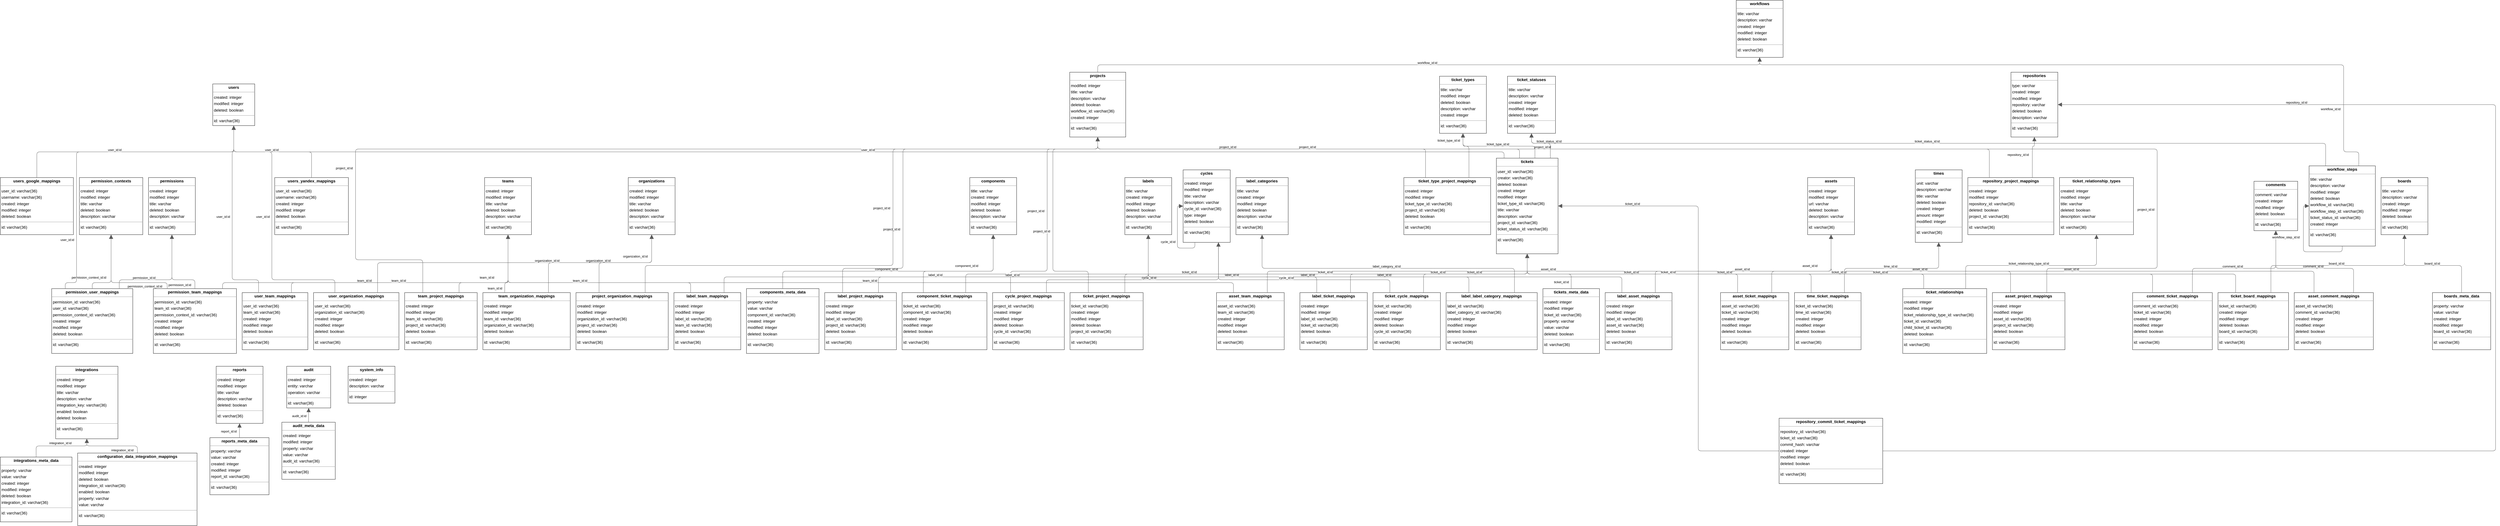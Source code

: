 <mxGraphModel dx="0" dy="0" grid="1" gridSize="10" guides="1" tooltips="1" connect="1" arrows="1" fold="1" page="0" pageScale="1" background="none" math="0" shadow="0">
  <root>
    <mxCell id="0" />
    <mxCell id="1" parent="0" />
    <mxCell id="node12" parent="1" vertex="1" value="&lt;p style=&quot;margin:0px;margin-top:4px;text-align:center;&quot;&gt;&lt;b&gt;asset_comment_mappings&lt;/b&gt;&lt;/p&gt;&lt;hr size=&quot;1&quot;/&gt;&lt;p style=&quot;margin:0 0 0 4px;line-height:1.6;&quot;&gt; asset_id: varchar(36)&lt;br/&gt; comment_id: varchar(36)&lt;br/&gt; created: integer&lt;br/&gt; modified: integer&lt;br/&gt; deleted: boolean&lt;/p&gt;&lt;hr size=&quot;1&quot;/&gt;&lt;p style=&quot;margin:0 0 0 4px;line-height:1.6;&quot;&gt; id: varchar(36)&lt;/p&gt;" style="verticalAlign=top;align=left;overflow=fill;fontSize=14;fontFamily=Helvetica;html=1;rounded=0;shadow=0;comic=0;labelBackgroundColor=none;strokeWidth=1;">
      <mxGeometry x="7824" y="856" width="277" height="200" as="geometry" />
    </mxCell>
    <mxCell id="node20" parent="1" vertex="1" value="&lt;p style=&quot;margin:0px;margin-top:4px;text-align:center;&quot;&gt;&lt;b&gt;asset_project_mappings&lt;/b&gt;&lt;/p&gt;&lt;hr size=&quot;1&quot;/&gt;&lt;p style=&quot;margin:0 0 0 4px;line-height:1.6;&quot;&gt; created: integer&lt;br/&gt; modified: integer&lt;br/&gt; asset_id: varchar(36)&lt;br/&gt; project_id: varchar(36)&lt;br/&gt; deleted: boolean&lt;/p&gt;&lt;hr size=&quot;1&quot;/&gt;&lt;p style=&quot;margin:0 0 0 4px;line-height:1.6;&quot;&gt; id: varchar(36)&lt;/p&gt;" style="verticalAlign=top;align=left;overflow=fill;fontSize=14;fontFamily=Helvetica;html=1;rounded=0;shadow=0;comic=0;labelBackgroundColor=none;strokeWidth=1;">
      <mxGeometry x="6767" y="856" width="254" height="200" as="geometry" />
    </mxCell>
    <mxCell id="node35" parent="1" vertex="1" value="&lt;p style=&quot;margin:0px;margin-top:4px;text-align:center;&quot;&gt;&lt;b&gt;asset_team_mappings&lt;/b&gt;&lt;/p&gt;&lt;hr size=&quot;1&quot;/&gt;&lt;p style=&quot;margin:0 0 0 4px;line-height:1.6;&quot;&gt; asset_id: varchar(36)&lt;br/&gt; team_id: varchar(36)&lt;br/&gt; created: integer&lt;br/&gt; modified: integer&lt;br/&gt; deleted: boolean&lt;/p&gt;&lt;hr size=&quot;1&quot;/&gt;&lt;p style=&quot;margin:0 0 0 4px;line-height:1.6;&quot;&gt; id: varchar(36)&lt;/p&gt;" style="verticalAlign=top;align=left;overflow=fill;fontSize=14;fontFamily=Helvetica;html=1;rounded=0;shadow=0;comic=0;labelBackgroundColor=none;strokeWidth=1;">
      <mxGeometry x="4050" y="856" width="237" height="200" as="geometry" />
    </mxCell>
    <mxCell id="node9" parent="1" vertex="1" value="&lt;p style=&quot;margin:0px;margin-top:4px;text-align:center;&quot;&gt;&lt;b&gt;asset_ticket_mappings&lt;/b&gt;&lt;/p&gt;&lt;hr size=&quot;1&quot;/&gt;&lt;p style=&quot;margin:0 0 0 4px;line-height:1.6;&quot;&gt; asset_id: varchar(36)&lt;br/&gt; ticket_id: varchar(36)&lt;br/&gt; created: integer&lt;br/&gt; modified: integer&lt;br/&gt; deleted: boolean&lt;/p&gt;&lt;hr size=&quot;1&quot;/&gt;&lt;p style=&quot;margin:0 0 0 4px;line-height:1.6;&quot;&gt; id: varchar(36)&lt;/p&gt;" style="verticalAlign=top;align=left;overflow=fill;fontSize=14;fontFamily=Helvetica;html=1;rounded=0;shadow=0;comic=0;labelBackgroundColor=none;strokeWidth=1;">
      <mxGeometry x="5815" y="856" width="239" height="200" as="geometry" />
    </mxCell>
    <mxCell id="node54" parent="1" vertex="1" value="&lt;p style=&quot;margin:0px;margin-top:4px;text-align:center;&quot;&gt;&lt;b&gt;assets&lt;/b&gt;&lt;/p&gt;&lt;hr size=&quot;1&quot;/&gt;&lt;p style=&quot;margin:0 0 0 4px;line-height:1.6;&quot;&gt; created: integer&lt;br/&gt; modified: integer&lt;br/&gt; url: varchar&lt;br/&gt; deleted: boolean&lt;br/&gt; description: varchar&lt;/p&gt;&lt;hr size=&quot;1&quot;/&gt;&lt;p style=&quot;margin:0 0 0 4px;line-height:1.6;&quot;&gt; id: varchar(36)&lt;/p&gt;" style="verticalAlign=top;align=left;overflow=fill;fontSize=14;fontFamily=Helvetica;html=1;rounded=0;shadow=0;comic=0;labelBackgroundColor=none;strokeWidth=1;">
      <mxGeometry x="6120" y="453" width="164" height="200" as="geometry" />
    </mxCell>
    <mxCell id="node37" parent="1" vertex="1" value="&lt;p style=&quot;margin:0px;margin-top:4px;text-align:center;&quot;&gt;&lt;b&gt;audit&lt;/b&gt;&lt;/p&gt;&lt;hr size=&quot;1&quot;/&gt;&lt;p style=&quot;margin:0 0 0 4px;line-height:1.6;&quot;&gt; created: integer&lt;br/&gt; entity: varchar&lt;br/&gt; operation: varchar&lt;/p&gt;&lt;hr size=&quot;1&quot;/&gt;&lt;p style=&quot;margin:0 0 0 4px;line-height:1.6;&quot;&gt; id: varchar(36)&lt;/p&gt;" style="verticalAlign=top;align=left;overflow=fill;fontSize=14;fontFamily=Helvetica;html=1;rounded=0;shadow=0;comic=0;labelBackgroundColor=none;strokeWidth=1;">
      <mxGeometry x="794" y="1114" width="154" height="146" as="geometry" />
    </mxCell>
    <mxCell id="node2" parent="1" vertex="1" value="&lt;p style=&quot;margin:0px;margin-top:4px;text-align:center;&quot;&gt;&lt;b&gt;audit_meta_data&lt;/b&gt;&lt;/p&gt;&lt;hr size=&quot;1&quot;/&gt;&lt;p style=&quot;margin:0 0 0 4px;line-height:1.6;&quot;&gt; created: integer&lt;br/&gt; modified: integer&lt;br/&gt; property: varchar&lt;br/&gt; value: varchar&lt;br/&gt; audit_id: varchar(36)&lt;/p&gt;&lt;hr size=&quot;1&quot;/&gt;&lt;p style=&quot;margin:0 0 0 4px;line-height:1.6;&quot;&gt; id: varchar(36)&lt;/p&gt;" style="verticalAlign=top;align=left;overflow=fill;fontSize=14;fontFamily=Helvetica;html=1;rounded=0;shadow=0;comic=0;labelBackgroundColor=none;strokeWidth=1;">
      <mxGeometry x="777" y="1310" width="187" height="200" as="geometry" />
    </mxCell>
    <mxCell id="node25" parent="1" vertex="1" value="&lt;p style=&quot;margin:0px;margin-top:4px;text-align:center;&quot;&gt;&lt;b&gt;boards&lt;/b&gt;&lt;/p&gt;&lt;hr size=&quot;1&quot;/&gt;&lt;p style=&quot;margin:0 0 0 4px;line-height:1.6;&quot;&gt; title: varchar&lt;br/&gt; description: varchar&lt;br/&gt; created: integer&lt;br/&gt; modified: integer&lt;br/&gt; deleted: boolean&lt;/p&gt;&lt;hr size=&quot;1&quot;/&gt;&lt;p style=&quot;margin:0 0 0 4px;line-height:1.6;&quot;&gt; id: varchar(36)&lt;/p&gt;" style="verticalAlign=top;align=left;overflow=fill;fontSize=14;fontFamily=Helvetica;html=1;rounded=0;shadow=0;comic=0;labelBackgroundColor=none;strokeWidth=1;">
      <mxGeometry x="8128" y="453" width="164" height="200" as="geometry" />
    </mxCell>
    <mxCell id="node26" parent="1" vertex="1" value="&lt;p style=&quot;margin:0px;margin-top:4px;text-align:center;&quot;&gt;&lt;b&gt;boards_meta_data&lt;/b&gt;&lt;/p&gt;&lt;hr size=&quot;1&quot;/&gt;&lt;p style=&quot;margin:0 0 0 4px;line-height:1.6;&quot;&gt; property: varchar&lt;br/&gt; value: varchar&lt;br/&gt; created: integer&lt;br/&gt; modified: integer&lt;br/&gt; board_id: varchar(36)&lt;/p&gt;&lt;hr size=&quot;1&quot;/&gt;&lt;p style=&quot;margin:0 0 0 4px;line-height:1.6;&quot;&gt; id: varchar(36)&lt;/p&gt;" style="verticalAlign=top;align=left;overflow=fill;fontSize=14;fontFamily=Helvetica;html=1;rounded=0;shadow=0;comic=0;labelBackgroundColor=none;strokeWidth=1;">
      <mxGeometry x="8308" y="856" width="204" height="200" as="geometry" />
    </mxCell>
    <mxCell id="node36" parent="1" vertex="1" value="&lt;p style=&quot;margin:0px;margin-top:4px;text-align:center;&quot;&gt;&lt;b&gt;comment_ticket_mappings&lt;/b&gt;&lt;/p&gt;&lt;hr size=&quot;1&quot;/&gt;&lt;p style=&quot;margin:0 0 0 4px;line-height:1.6;&quot;&gt; comment_id: varchar(36)&lt;br/&gt; ticket_id: varchar(36)&lt;br/&gt; created: integer&lt;br/&gt; modified: integer&lt;br/&gt; deleted: boolean&lt;/p&gt;&lt;hr size=&quot;1&quot;/&gt;&lt;p style=&quot;margin:0 0 0 4px;line-height:1.6;&quot;&gt; id: varchar(36)&lt;/p&gt;" style="verticalAlign=top;align=left;overflow=fill;fontSize=14;fontFamily=Helvetica;html=1;rounded=0;shadow=0;comic=0;labelBackgroundColor=none;strokeWidth=1;">
      <mxGeometry x="7258" y="856" width="279" height="200" as="geometry" />
    </mxCell>
    <mxCell id="node51" parent="1" vertex="1" value="&lt;p style=&quot;margin:0px;margin-top:4px;text-align:center;&quot;&gt;&lt;b&gt;comments&lt;/b&gt;&lt;/p&gt;&lt;hr size=&quot;1&quot;/&gt;&lt;p style=&quot;margin:0 0 0 4px;line-height:1.6;&quot;&gt; comment: varchar&lt;br/&gt; created: integer&lt;br/&gt; modified: integer&lt;br/&gt; deleted: boolean&lt;/p&gt;&lt;hr size=&quot;1&quot;/&gt;&lt;p style=&quot;margin:0 0 0 4px;line-height:1.6;&quot;&gt; id: varchar(36)&lt;/p&gt;" style="verticalAlign=top;align=left;overflow=fill;fontSize=14;fontFamily=Helvetica;html=1;rounded=0;shadow=0;comic=0;labelBackgroundColor=none;strokeWidth=1;">
      <mxGeometry x="7683" y="466" width="153" height="173" as="geometry" />
    </mxCell>
    <mxCell id="node53" parent="1" vertex="1" value="&lt;p style=&quot;margin:0px;margin-top:4px;text-align:center;&quot;&gt;&lt;b&gt;component_ticket_mappings&lt;/b&gt;&lt;/p&gt;&lt;hr size=&quot;1&quot;/&gt;&lt;p style=&quot;margin:0 0 0 4px;line-height:1.6;&quot;&gt; ticket_id: varchar(36)&lt;br/&gt; component_id: varchar(36)&lt;br/&gt; created: integer&lt;br/&gt; modified: integer&lt;br/&gt; deleted: boolean&lt;/p&gt;&lt;hr size=&quot;1&quot;/&gt;&lt;p style=&quot;margin:0 0 0 4px;line-height:1.6;&quot;&gt; id: varchar(36)&lt;/p&gt;" style="verticalAlign=top;align=left;overflow=fill;fontSize=14;fontFamily=Helvetica;html=1;rounded=0;shadow=0;comic=0;labelBackgroundColor=none;strokeWidth=1;">
      <mxGeometry x="2949" y="856" width="297" height="200" as="geometry" />
    </mxCell>
    <mxCell id="node45" parent="1" vertex="1" value="&lt;p style=&quot;margin:0px;margin-top:4px;text-align:center;&quot;&gt;&lt;b&gt;components&lt;/b&gt;&lt;/p&gt;&lt;hr size=&quot;1&quot;/&gt;&lt;p style=&quot;margin:0 0 0 4px;line-height:1.6;&quot;&gt; title: varchar&lt;br/&gt; created: integer&lt;br/&gt; modified: integer&lt;br/&gt; deleted: boolean&lt;br/&gt; description: varchar&lt;/p&gt;&lt;hr size=&quot;1&quot;/&gt;&lt;p style=&quot;margin:0 0 0 4px;line-height:1.6;&quot;&gt; id: varchar(36)&lt;/p&gt;" style="verticalAlign=top;align=left;overflow=fill;fontSize=14;fontFamily=Helvetica;html=1;rounded=0;shadow=0;comic=0;labelBackgroundColor=none;strokeWidth=1;">
      <mxGeometry x="3186" y="453" width="164" height="200" as="geometry" />
    </mxCell>
    <mxCell id="node24" parent="1" vertex="1" value="&lt;p style=&quot;margin:0px;margin-top:4px;text-align:center;&quot;&gt;&lt;b&gt;components_meta_data&lt;/b&gt;&lt;/p&gt;&lt;hr size=&quot;1&quot;/&gt;&lt;p style=&quot;margin:0 0 0 4px;line-height:1.6;&quot;&gt; property: varchar&lt;br/&gt; value: varchar&lt;br/&gt; component_id: varchar(36)&lt;br/&gt; created: integer&lt;br/&gt; modified: integer&lt;br/&gt; deleted: boolean&lt;/p&gt;&lt;hr size=&quot;1&quot;/&gt;&lt;p style=&quot;margin:0 0 0 4px;line-height:1.6;&quot;&gt; id: varchar(36)&lt;/p&gt;" style="verticalAlign=top;align=left;overflow=fill;fontSize=14;fontFamily=Helvetica;html=1;rounded=0;shadow=0;comic=0;labelBackgroundColor=none;strokeWidth=1;">
      <mxGeometry x="2404" y="842" width="254" height="227" as="geometry" />
    </mxCell>
    <mxCell id="node52" parent="1" vertex="1" value="&lt;p style=&quot;margin:0px;margin-top:4px;text-align:center;&quot;&gt;&lt;b&gt;configuration_data_integration_mappings&lt;/b&gt;&lt;/p&gt;&lt;hr size=&quot;1&quot;/&gt;&lt;p style=&quot;margin:0 0 0 4px;line-height:1.6;&quot;&gt; created: integer&lt;br/&gt; modified: integer&lt;br/&gt; deleted: boolean&lt;br/&gt; integration_id: varchar(36)&lt;br/&gt; enabled: boolean&lt;br/&gt; property: varchar&lt;br/&gt; value: varchar&lt;/p&gt;&lt;hr size=&quot;1&quot;/&gt;&lt;p style=&quot;margin:0 0 0 4px;line-height:1.6;&quot;&gt; id: varchar(36)&lt;/p&gt;" style="verticalAlign=top;align=left;overflow=fill;fontSize=14;fontFamily=Helvetica;html=1;rounded=0;shadow=0;comic=0;labelBackgroundColor=none;strokeWidth=1;">
      <mxGeometry x="62" y="1418" width="418" height="254" as="geometry" />
    </mxCell>
    <mxCell id="node21" parent="1" vertex="1" value="&lt;p style=&quot;margin:0px;margin-top:4px;text-align:center;&quot;&gt;&lt;b&gt;cycle_project_mappings&lt;/b&gt;&lt;/p&gt;&lt;hr size=&quot;1&quot;/&gt;&lt;p style=&quot;margin:0 0 0 4px;line-height:1.6;&quot;&gt; project_id: varchar(36)&lt;br/&gt; created: integer&lt;br/&gt; modified: integer&lt;br/&gt; deleted: boolean&lt;br/&gt; cycle_id: varchar(36)&lt;/p&gt;&lt;hr size=&quot;1&quot;/&gt;&lt;p style=&quot;margin:0 0 0 4px;line-height:1.6;&quot;&gt; id: varchar(36)&lt;/p&gt;" style="verticalAlign=top;align=left;overflow=fill;fontSize=14;fontFamily=Helvetica;html=1;rounded=0;shadow=0;comic=0;labelBackgroundColor=none;strokeWidth=1;">
      <mxGeometry x="3266" y="856" width="251" height="200" as="geometry" />
    </mxCell>
    <mxCell id="node11" parent="1" vertex="1" value="&lt;p style=&quot;margin:0px;margin-top:4px;text-align:center;&quot;&gt;&lt;b&gt;cycles&lt;/b&gt;&lt;/p&gt;&lt;hr size=&quot;1&quot;/&gt;&lt;p style=&quot;margin:0 0 0 4px;line-height:1.6;&quot;&gt; created: integer&lt;br/&gt; modified: integer&lt;br/&gt; title: varchar&lt;br/&gt; description: varchar&lt;br/&gt; cycle_id: varchar(36)&lt;br/&gt; type: integer&lt;br/&gt; deleted: boolean&lt;/p&gt;&lt;hr size=&quot;1&quot;/&gt;&lt;p style=&quot;margin:0 0 0 4px;line-height:1.6;&quot;&gt; id: varchar(36)&lt;/p&gt;" style="verticalAlign=top;align=left;overflow=fill;fontSize=14;fontFamily=Helvetica;html=1;rounded=0;shadow=0;comic=0;labelBackgroundColor=none;strokeWidth=1;">
      <mxGeometry x="3933" y="426" width="165" height="254" as="geometry" />
    </mxCell>
    <mxCell id="node50" parent="1" vertex="1" value="&lt;p style=&quot;margin:0px;margin-top:4px;text-align:center;&quot;&gt;&lt;b&gt;integrations&lt;/b&gt;&lt;/p&gt;&lt;hr size=&quot;1&quot;/&gt;&lt;p style=&quot;margin:0 0 0 4px;line-height:1.6;&quot;&gt; created: integer&lt;br/&gt; modified: integer&lt;br/&gt; title: varchar&lt;br/&gt; description: varchar&lt;br/&gt; integration_key: varchar(36)&lt;br/&gt; enabled: boolean&lt;br/&gt; deleted: boolean&lt;/p&gt;&lt;hr size=&quot;1&quot;/&gt;&lt;p style=&quot;margin:0 0 0 4px;line-height:1.6;&quot;&gt; id: varchar(36)&lt;/p&gt;" style="verticalAlign=top;align=left;overflow=fill;fontSize=14;fontFamily=Helvetica;html=1;rounded=0;shadow=0;comic=0;labelBackgroundColor=none;strokeWidth=1;">
      <mxGeometry x="-15" y="1114" width="218" height="254" as="geometry" />
    </mxCell>
    <mxCell id="node3" parent="1" vertex="1" value="&lt;p style=&quot;margin:0px;margin-top:4px;text-align:center;&quot;&gt;&lt;b&gt;integrations_meta_data&lt;/b&gt;&lt;/p&gt;&lt;hr size=&quot;1&quot;/&gt;&lt;p style=&quot;margin:0 0 0 4px;line-height:1.6;&quot;&gt; property: varchar&lt;br/&gt; value: varchar&lt;br/&gt; created: integer&lt;br/&gt; modified: integer&lt;br/&gt; deleted: boolean&lt;br/&gt; integration_id: varchar(36)&lt;/p&gt;&lt;hr size=&quot;1&quot;/&gt;&lt;p style=&quot;margin:0 0 0 4px;line-height:1.6;&quot;&gt; id: varchar(36)&lt;/p&gt;" style="verticalAlign=top;align=left;overflow=fill;fontSize=14;fontFamily=Helvetica;html=1;rounded=0;shadow=0;comic=0;labelBackgroundColor=none;strokeWidth=1;">
      <mxGeometry x="-209" y="1432" width="251" height="227" as="geometry" />
    </mxCell>
    <mxCell id="node15" parent="1" vertex="1" value="&lt;p style=&quot;margin:0px;margin-top:4px;text-align:center;&quot;&gt;&lt;b&gt;label_asset_mappings&lt;/b&gt;&lt;/p&gt;&lt;hr size=&quot;1&quot;/&gt;&lt;p style=&quot;margin:0 0 0 4px;line-height:1.6;&quot;&gt; created: integer&lt;br/&gt; modified: integer&lt;br/&gt; label_id: varchar(36)&lt;br/&gt; asset_id: varchar(36)&lt;br/&gt; deleted: boolean&lt;/p&gt;&lt;hr size=&quot;1&quot;/&gt;&lt;p style=&quot;margin:0 0 0 4px;line-height:1.6;&quot;&gt; id: varchar(36)&lt;/p&gt;" style="verticalAlign=top;align=left;overflow=fill;fontSize=14;fontFamily=Helvetica;html=1;rounded=0;shadow=0;comic=0;labelBackgroundColor=none;strokeWidth=1;">
      <mxGeometry x="5411" y="856" width="234" height="200" as="geometry" />
    </mxCell>
    <mxCell id="node32" parent="1" vertex="1" value="&lt;p style=&quot;margin:0px;margin-top:4px;text-align:center;&quot;&gt;&lt;b&gt;label_categories&lt;/b&gt;&lt;/p&gt;&lt;hr size=&quot;1&quot;/&gt;&lt;p style=&quot;margin:0 0 0 4px;line-height:1.6;&quot;&gt; title: varchar&lt;br/&gt; created: integer&lt;br/&gt; modified: integer&lt;br/&gt; deleted: boolean&lt;br/&gt; description: varchar&lt;/p&gt;&lt;hr size=&quot;1&quot;/&gt;&lt;p style=&quot;margin:0 0 0 4px;line-height:1.6;&quot;&gt; id: varchar(36)&lt;/p&gt;" style="verticalAlign=top;align=left;overflow=fill;fontSize=14;fontFamily=Helvetica;html=1;rounded=0;shadow=0;comic=0;labelBackgroundColor=none;strokeWidth=1;">
      <mxGeometry x="4118" y="453" width="183" height="200" as="geometry" />
    </mxCell>
    <mxCell id="node4" parent="1" vertex="1" value="&lt;p style=&quot;margin:0px;margin-top:4px;text-align:center;&quot;&gt;&lt;b&gt;label_label_category_mappings&lt;/b&gt;&lt;/p&gt;&lt;hr size=&quot;1&quot;/&gt;&lt;p style=&quot;margin:0 0 0 4px;line-height:1.6;&quot;&gt; label_id: varchar(36)&lt;br/&gt; label_category_id: varchar(36)&lt;br/&gt; created: integer&lt;br/&gt; modified: integer&lt;br/&gt; deleted: boolean&lt;/p&gt;&lt;hr size=&quot;1&quot;/&gt;&lt;p style=&quot;margin:0 0 0 4px;line-height:1.6;&quot;&gt; id: varchar(36)&lt;/p&gt;" style="verticalAlign=top;align=left;overflow=fill;fontSize=14;fontFamily=Helvetica;html=1;rounded=0;shadow=0;comic=0;labelBackgroundColor=none;strokeWidth=1;">
      <mxGeometry x="4854" y="856" width="319" height="200" as="geometry" />
    </mxCell>
    <mxCell id="node8" parent="1" vertex="1" value="&lt;p style=&quot;margin:0px;margin-top:4px;text-align:center;&quot;&gt;&lt;b&gt;label_project_mappings&lt;/b&gt;&lt;/p&gt;&lt;hr size=&quot;1&quot;/&gt;&lt;p style=&quot;margin:0 0 0 4px;line-height:1.6;&quot;&gt; created: integer&lt;br/&gt; modified: integer&lt;br/&gt; label_id: varchar(36)&lt;br/&gt; project_id: varchar(36)&lt;br/&gt; deleted: boolean&lt;/p&gt;&lt;hr size=&quot;1&quot;/&gt;&lt;p style=&quot;margin:0 0 0 4px;line-height:1.6;&quot;&gt; id: varchar(36)&lt;/p&gt;" style="verticalAlign=top;align=left;overflow=fill;fontSize=14;fontFamily=Helvetica;html=1;rounded=0;shadow=0;comic=0;labelBackgroundColor=none;strokeWidth=1;">
      <mxGeometry x="2678" y="856" width="251" height="200" as="geometry" />
    </mxCell>
    <mxCell id="node57" parent="1" vertex="1" value="&lt;p style=&quot;margin:0px;margin-top:4px;text-align:center;&quot;&gt;&lt;b&gt;label_team_mappings&lt;/b&gt;&lt;/p&gt;&lt;hr size=&quot;1&quot;/&gt;&lt;p style=&quot;margin:0 0 0 4px;line-height:1.6;&quot;&gt; created: integer&lt;br/&gt; modified: integer&lt;br/&gt; label_id: varchar(36)&lt;br/&gt; team_id: varchar(36)&lt;br/&gt; deleted: boolean&lt;/p&gt;&lt;hr size=&quot;1&quot;/&gt;&lt;p style=&quot;margin:0 0 0 4px;line-height:1.6;&quot;&gt; id: varchar(36)&lt;/p&gt;" style="verticalAlign=top;align=left;overflow=fill;fontSize=14;fontFamily=Helvetica;html=1;rounded=0;shadow=0;comic=0;labelBackgroundColor=none;strokeWidth=1;">
      <mxGeometry x="2150" y="856" width="234" height="200" as="geometry" />
    </mxCell>
    <mxCell id="node49" parent="1" vertex="1" value="&lt;p style=&quot;margin:0px;margin-top:4px;text-align:center;&quot;&gt;&lt;b&gt;label_ticket_mappings&lt;/b&gt;&lt;/p&gt;&lt;hr size=&quot;1&quot;/&gt;&lt;p style=&quot;margin:0 0 0 4px;line-height:1.6;&quot;&gt; created: integer&lt;br/&gt; modified: integer&lt;br/&gt; label_id: varchar(36)&lt;br/&gt; ticket_id: varchar(36)&lt;br/&gt; deleted: boolean&lt;/p&gt;&lt;hr size=&quot;1&quot;/&gt;&lt;p style=&quot;margin:0 0 0 4px;line-height:1.6;&quot;&gt; id: varchar(36)&lt;/p&gt;" style="verticalAlign=top;align=left;overflow=fill;fontSize=14;fontFamily=Helvetica;html=1;rounded=0;shadow=0;comic=0;labelBackgroundColor=none;strokeWidth=1;">
      <mxGeometry x="4342" y="856" width="236" height="200" as="geometry" />
    </mxCell>
    <mxCell id="node33" parent="1" vertex="1" value="&lt;p style=&quot;margin:0px;margin-top:4px;text-align:center;&quot;&gt;&lt;b&gt;labels&lt;/b&gt;&lt;/p&gt;&lt;hr size=&quot;1&quot;/&gt;&lt;p style=&quot;margin:0 0 0 4px;line-height:1.6;&quot;&gt; title: varchar&lt;br/&gt; created: integer&lt;br/&gt; modified: integer&lt;br/&gt; deleted: boolean&lt;br/&gt; description: varchar&lt;/p&gt;&lt;hr size=&quot;1&quot;/&gt;&lt;p style=&quot;margin:0 0 0 4px;line-height:1.6;&quot;&gt; id: varchar(36)&lt;/p&gt;" style="verticalAlign=top;align=left;overflow=fill;fontSize=14;fontFamily=Helvetica;html=1;rounded=0;shadow=0;comic=0;labelBackgroundColor=none;strokeWidth=1;">
      <mxGeometry x="3729" y="453" width="164" height="200" as="geometry" />
    </mxCell>
    <mxCell id="node59" parent="1" vertex="1" value="&lt;p style=&quot;margin:0px;margin-top:4px;text-align:center;&quot;&gt;&lt;b&gt;organizations&lt;/b&gt;&lt;/p&gt;&lt;hr size=&quot;1&quot;/&gt;&lt;p style=&quot;margin:0 0 0 4px;line-height:1.6;&quot;&gt; created: integer&lt;br/&gt; modified: integer&lt;br/&gt; title: varchar&lt;br/&gt; deleted: boolean&lt;br/&gt; description: varchar&lt;/p&gt;&lt;hr size=&quot;1&quot;/&gt;&lt;p style=&quot;margin:0 0 0 4px;line-height:1.6;&quot;&gt; id: varchar(36)&lt;/p&gt;" style="verticalAlign=top;align=left;overflow=fill;fontSize=14;fontFamily=Helvetica;html=1;rounded=0;shadow=0;comic=0;labelBackgroundColor=none;strokeWidth=1;">
      <mxGeometry x="1990" y="453" width="164" height="200" as="geometry" />
    </mxCell>
    <mxCell id="node13" parent="1" vertex="1" value="&lt;p style=&quot;margin:0px;margin-top:4px;text-align:center;&quot;&gt;&lt;b&gt;permission_contexts&lt;/b&gt;&lt;/p&gt;&lt;hr size=&quot;1&quot;/&gt;&lt;p style=&quot;margin:0 0 0 4px;line-height:1.6;&quot;&gt; created: integer&lt;br/&gt; modified: integer&lt;br/&gt; title: varchar&lt;br/&gt; deleted: boolean&lt;br/&gt; description: varchar&lt;/p&gt;&lt;hr size=&quot;1&quot;/&gt;&lt;p style=&quot;margin:0 0 0 4px;line-height:1.6;&quot;&gt; id: varchar(36)&lt;/p&gt;" style="verticalAlign=top;align=left;overflow=fill;fontSize=14;fontFamily=Helvetica;html=1;rounded=0;shadow=0;comic=0;labelBackgroundColor=none;strokeWidth=1;">
      <mxGeometry x="68" y="453" width="222" height="200" as="geometry" />
    </mxCell>
    <mxCell id="node28" parent="1" vertex="1" value="&lt;p style=&quot;margin:0px;margin-top:4px;text-align:center;&quot;&gt;&lt;b&gt;permission_team_mappings&lt;/b&gt;&lt;/p&gt;&lt;hr size=&quot;1&quot;/&gt;&lt;p style=&quot;margin:0 0 0 4px;line-height:1.6;&quot;&gt; permission_id: varchar(36)&lt;br/&gt; team_id: varchar(36)&lt;br/&gt; permission_context_id: varchar(36)&lt;br/&gt; created: integer&lt;br/&gt; modified: integer&lt;br/&gt; deleted: boolean&lt;/p&gt;&lt;hr size=&quot;1&quot;/&gt;&lt;p style=&quot;margin:0 0 0 4px;line-height:1.6;&quot;&gt; id: varchar(36)&lt;/p&gt;" style="verticalAlign=top;align=left;overflow=fill;fontSize=14;fontFamily=Helvetica;html=1;rounded=0;shadow=0;comic=0;labelBackgroundColor=none;strokeWidth=1;">
      <mxGeometry x="327" y="842" width="291" height="227" as="geometry" />
    </mxCell>
    <mxCell id="node41" parent="1" vertex="1" value="&lt;p style=&quot;margin:0px;margin-top:4px;text-align:center;&quot;&gt;&lt;b&gt;permission_user_mappings&lt;/b&gt;&lt;/p&gt;&lt;hr size=&quot;1&quot;/&gt;&lt;p style=&quot;margin:0 0 0 4px;line-height:1.6;&quot;&gt; permission_id: varchar(36)&lt;br/&gt; user_id: varchar(36)&lt;br/&gt; permission_context_id: varchar(36)&lt;br/&gt; created: integer&lt;br/&gt; modified: integer&lt;br/&gt; deleted: boolean&lt;/p&gt;&lt;hr size=&quot;1&quot;/&gt;&lt;p style=&quot;margin:0 0 0 4px;line-height:1.6;&quot;&gt; id: varchar(36)&lt;/p&gt;" style="verticalAlign=top;align=left;overflow=fill;fontSize=14;fontFamily=Helvetica;html=1;rounded=0;shadow=0;comic=0;labelBackgroundColor=none;strokeWidth=1;">
      <mxGeometry x="-29" y="842" width="284" height="227" as="geometry" />
    </mxCell>
    <mxCell id="node42" parent="1" vertex="1" value="&lt;p style=&quot;margin:0px;margin-top:4px;text-align:center;&quot;&gt;&lt;b&gt;permissions&lt;/b&gt;&lt;/p&gt;&lt;hr size=&quot;1&quot;/&gt;&lt;p style=&quot;margin:0 0 0 4px;line-height:1.6;&quot;&gt; created: integer&lt;br/&gt; modified: integer&lt;br/&gt; title: varchar&lt;br/&gt; deleted: boolean&lt;br/&gt; description: varchar&lt;/p&gt;&lt;hr size=&quot;1&quot;/&gt;&lt;p style=&quot;margin:0 0 0 4px;line-height:1.6;&quot;&gt; id: varchar(36)&lt;/p&gt;" style="verticalAlign=top;align=left;overflow=fill;fontSize=14;fontFamily=Helvetica;html=1;rounded=0;shadow=0;comic=0;labelBackgroundColor=none;strokeWidth=1;">
      <mxGeometry x="310" y="453" width="164" height="200" as="geometry" />
    </mxCell>
    <mxCell id="node23" parent="1" vertex="1" value="&lt;p style=&quot;margin:0px;margin-top:4px;text-align:center;&quot;&gt;&lt;b&gt;project_organization_mappings&lt;/b&gt;&lt;/p&gt;&lt;hr size=&quot;1&quot;/&gt;&lt;p style=&quot;margin:0 0 0 4px;line-height:1.6;&quot;&gt; created: integer&lt;br/&gt; modified: integer&lt;br/&gt; organization_id: varchar(36)&lt;br/&gt; project_id: varchar(36)&lt;br/&gt; deleted: boolean&lt;/p&gt;&lt;hr size=&quot;1&quot;/&gt;&lt;p style=&quot;margin:0 0 0 4px;line-height:1.6;&quot;&gt; id: varchar(36)&lt;/p&gt;" style="verticalAlign=top;align=left;overflow=fill;fontSize=14;fontFamily=Helvetica;html=1;rounded=0;shadow=0;comic=0;labelBackgroundColor=none;strokeWidth=1;">
      <mxGeometry x="1807" y="856" width="323" height="200" as="geometry" />
    </mxCell>
    <mxCell id="node44" parent="1" vertex="1" value="&lt;p style=&quot;margin:0px;margin-top:4px;text-align:center;&quot;&gt;&lt;b&gt;projects&lt;/b&gt;&lt;/p&gt;&lt;hr size=&quot;1&quot;/&gt;&lt;p style=&quot;margin:0 0 0 4px;line-height:1.6;&quot;&gt; modified: integer&lt;br/&gt; title: varchar&lt;br/&gt; description: varchar&lt;br/&gt; deleted: boolean&lt;br/&gt; workflow_id: varchar(36)&lt;br/&gt; created: integer&lt;/p&gt;&lt;hr size=&quot;1&quot;/&gt;&lt;p style=&quot;margin:0 0 0 4px;line-height:1.6;&quot;&gt; id: varchar(36)&lt;/p&gt;" style="verticalAlign=top;align=left;overflow=fill;fontSize=14;fontFamily=Helvetica;html=1;rounded=0;shadow=0;comic=0;labelBackgroundColor=none;strokeWidth=1;">
      <mxGeometry x="3536" y="84" width="196" height="227" as="geometry" />
    </mxCell>
    <mxCell id="node10" parent="1" vertex="1" value="&lt;p style=&quot;margin:0px;margin-top:4px;text-align:center;&quot;&gt;&lt;b&gt;reports&lt;/b&gt;&lt;/p&gt;&lt;hr size=&quot;1&quot;/&gt;&lt;p style=&quot;margin:0 0 0 4px;line-height:1.6;&quot;&gt; created: integer&lt;br/&gt; modified: integer&lt;br/&gt; title: varchar&lt;br/&gt; description: varchar&lt;br/&gt; deleted: boolean&lt;/p&gt;&lt;hr size=&quot;1&quot;/&gt;&lt;p style=&quot;margin:0 0 0 4px;line-height:1.6;&quot;&gt; id: varchar(36)&lt;/p&gt;" style="verticalAlign=top;align=left;overflow=fill;fontSize=14;fontFamily=Helvetica;html=1;rounded=0;shadow=0;comic=0;labelBackgroundColor=none;strokeWidth=1;">
      <mxGeometry x="547" y="1114" width="164" height="200" as="geometry" />
    </mxCell>
    <mxCell id="node27" parent="1" vertex="1" value="&lt;p style=&quot;margin:0px;margin-top:4px;text-align:center;&quot;&gt;&lt;b&gt;reports_meta_data&lt;/b&gt;&lt;/p&gt;&lt;hr size=&quot;1&quot;/&gt;&lt;p style=&quot;margin:0 0 0 4px;line-height:1.6;&quot;&gt; property: varchar&lt;br/&gt; value: varchar&lt;br/&gt; created: integer&lt;br/&gt; modified: integer&lt;br/&gt; report_id: varchar(36)&lt;/p&gt;&lt;hr size=&quot;1&quot;/&gt;&lt;p style=&quot;margin:0 0 0 4px;line-height:1.6;&quot;&gt; id: varchar(36)&lt;/p&gt;" style="verticalAlign=top;align=left;overflow=fill;fontSize=14;fontFamily=Helvetica;html=1;rounded=0;shadow=0;comic=0;labelBackgroundColor=none;strokeWidth=1;">
      <mxGeometry x="525" y="1364" width="207" height="200" as="geometry" />
    </mxCell>
    <mxCell id="node47" parent="1" vertex="1" value="&lt;p style=&quot;margin:0px;margin-top:4px;text-align:center;&quot;&gt;&lt;b&gt;repositories&lt;/b&gt;&lt;/p&gt;&lt;hr size=&quot;1&quot;/&gt;&lt;p style=&quot;margin:0 0 0 4px;line-height:1.6;&quot;&gt; type: varchar&lt;br/&gt; created: integer&lt;br/&gt; modified: integer&lt;br/&gt; repository: varchar&lt;br/&gt; deleted: boolean&lt;br/&gt; description: varchar&lt;/p&gt;&lt;hr size=&quot;1&quot;/&gt;&lt;p style=&quot;margin:0 0 0 4px;line-height:1.6;&quot;&gt; id: varchar(36)&lt;/p&gt;" style="verticalAlign=top;align=left;overflow=fill;fontSize=14;fontFamily=Helvetica;html=1;rounded=0;shadow=0;comic=0;labelBackgroundColor=none;strokeWidth=1;">
      <mxGeometry x="6832" y="84" width="164" height="227" as="geometry" />
    </mxCell>
    <mxCell id="node60" parent="1" vertex="1" value="&lt;p style=&quot;margin:0px;margin-top:4px;text-align:center;&quot;&gt;&lt;b&gt;repository_commit_ticket_mappings&lt;/b&gt;&lt;/p&gt;&lt;hr size=&quot;1&quot;/&gt;&lt;p style=&quot;margin:0 0 0 4px;line-height:1.6;&quot;&gt; repository_id: varchar(36)&lt;br/&gt; ticket_id: varchar(36)&lt;br/&gt; commit_hash: varchar&lt;br/&gt; created: integer&lt;br/&gt; modified: integer&lt;br/&gt; deleted: boolean&lt;/p&gt;&lt;hr size=&quot;1&quot;/&gt;&lt;p style=&quot;margin:0 0 0 4px;line-height:1.6;&quot;&gt; id: varchar(36)&lt;/p&gt;" style="verticalAlign=top;align=left;overflow=fill;fontSize=14;fontFamily=Helvetica;html=1;rounded=0;shadow=0;comic=0;labelBackgroundColor=none;strokeWidth=1;">
      <mxGeometry x="6020" y="1296" width="363" height="229" as="geometry" />
    </mxCell>
    <mxCell id="node18" parent="1" vertex="1" value="&lt;p style=&quot;margin:0px;margin-top:4px;text-align:center;&quot;&gt;&lt;b&gt;repository_project_mappings&lt;/b&gt;&lt;/p&gt;&lt;hr size=&quot;1&quot;/&gt;&lt;p style=&quot;margin:0 0 0 4px;line-height:1.6;&quot;&gt; created: integer&lt;br/&gt; modified: integer&lt;br/&gt; repository_id: varchar(36)&lt;br/&gt; deleted: boolean&lt;br/&gt; project_id: varchar(36)&lt;/p&gt;&lt;hr size=&quot;1&quot;/&gt;&lt;p style=&quot;margin:0 0 0 4px;line-height:1.6;&quot;&gt; id: varchar(36)&lt;/p&gt;" style="verticalAlign=top;align=left;overflow=fill;fontSize=14;fontFamily=Helvetica;html=1;rounded=0;shadow=0;comic=0;labelBackgroundColor=none;strokeWidth=1;">
      <mxGeometry x="6681" y="453" width="301" height="200" as="geometry" />
    </mxCell>
    <mxCell id="node16" parent="1" vertex="1" value="&lt;p style=&quot;margin:0px;margin-top:4px;text-align:center;&quot;&gt;&lt;b&gt;system_info&lt;/b&gt;&lt;/p&gt;&lt;hr size=&quot;1&quot;/&gt;&lt;p style=&quot;margin:0 0 0 4px;line-height:1.6;&quot;&gt; created: integer&lt;br/&gt; description: varchar&lt;/p&gt;&lt;hr size=&quot;1&quot;/&gt;&lt;p style=&quot;margin:0 0 0 4px;line-height:1.6;&quot;&gt; id: integer&lt;/p&gt;" style="verticalAlign=top;align=left;overflow=fill;fontSize=14;fontFamily=Helvetica;html=1;rounded=0;shadow=0;comic=0;labelBackgroundColor=none;strokeWidth=1;">
      <mxGeometry x="1009" y="1114" width="164" height="129" as="geometry" />
    </mxCell>
    <mxCell id="node56" parent="1" vertex="1" value="&lt;p style=&quot;margin:0px;margin-top:4px;text-align:center;&quot;&gt;&lt;b&gt;team_organization_mappings&lt;/b&gt;&lt;/p&gt;&lt;hr size=&quot;1&quot;/&gt;&lt;p style=&quot;margin:0 0 0 4px;line-height:1.6;&quot;&gt; created: integer&lt;br/&gt; modified: integer&lt;br/&gt; team_id: varchar(36)&lt;br/&gt; organization_id: varchar(36)&lt;br/&gt; deleted: boolean&lt;/p&gt;&lt;hr size=&quot;1&quot;/&gt;&lt;p style=&quot;margin:0 0 0 4px;line-height:1.6;&quot;&gt; id: varchar(36)&lt;/p&gt;" style="verticalAlign=top;align=left;overflow=fill;fontSize=14;fontFamily=Helvetica;html=1;rounded=0;shadow=0;comic=0;labelBackgroundColor=none;strokeWidth=1;">
      <mxGeometry x="1481" y="856" width="306" height="200" as="geometry" />
    </mxCell>
    <mxCell id="node0" parent="1" vertex="1" value="&lt;p style=&quot;margin:0px;margin-top:4px;text-align:center;&quot;&gt;&lt;b&gt;team_project_mappings&lt;/b&gt;&lt;/p&gt;&lt;hr size=&quot;1&quot;/&gt;&lt;p style=&quot;margin:0 0 0 4px;line-height:1.6;&quot;&gt; created: integer&lt;br/&gt; modified: integer&lt;br/&gt; team_id: varchar(36)&lt;br/&gt; project_id: varchar(36)&lt;br/&gt; deleted: boolean&lt;/p&gt;&lt;hr size=&quot;1&quot;/&gt;&lt;p style=&quot;margin:0 0 0 4px;line-height:1.6;&quot;&gt; id: varchar(36)&lt;/p&gt;" style="verticalAlign=top;align=left;overflow=fill;fontSize=14;fontFamily=Helvetica;html=1;rounded=0;shadow=0;comic=0;labelBackgroundColor=none;strokeWidth=1;">
      <mxGeometry x="1207" y="856" width="254" height="200" as="geometry" />
    </mxCell>
    <mxCell id="node19" parent="1" vertex="1" value="&lt;p style=&quot;margin:0px;margin-top:4px;text-align:center;&quot;&gt;&lt;b&gt;teams&lt;/b&gt;&lt;/p&gt;&lt;hr size=&quot;1&quot;/&gt;&lt;p style=&quot;margin:0 0 0 4px;line-height:1.6;&quot;&gt; created: integer&lt;br/&gt; modified: integer&lt;br/&gt; title: varchar&lt;br/&gt; deleted: boolean&lt;br/&gt; description: varchar&lt;/p&gt;&lt;hr size=&quot;1&quot;/&gt;&lt;p style=&quot;margin:0 0 0 4px;line-height:1.6;&quot;&gt; id: varchar(36)&lt;/p&gt;" style="verticalAlign=top;align=left;overflow=fill;fontSize=14;fontFamily=Helvetica;html=1;rounded=0;shadow=0;comic=0;labelBackgroundColor=none;strokeWidth=1;">
      <mxGeometry x="1487" y="453" width="164" height="200" as="geometry" />
    </mxCell>
    <mxCell id="node58" parent="1" vertex="1" value="&lt;p style=&quot;margin:0px;margin-top:4px;text-align:center;&quot;&gt;&lt;b&gt;ticket_board_mappings&lt;/b&gt;&lt;/p&gt;&lt;hr size=&quot;1&quot;/&gt;&lt;p style=&quot;margin:0 0 0 4px;line-height:1.6;&quot;&gt; ticket_id: varchar(36)&lt;br/&gt; created: integer&lt;br/&gt; modified: integer&lt;br/&gt; deleted: boolean&lt;br/&gt; board_id: varchar(36)&lt;/p&gt;&lt;hr size=&quot;1&quot;/&gt;&lt;p style=&quot;margin:0 0 0 4px;line-height:1.6;&quot;&gt; id: varchar(36)&lt;/p&gt;" style="verticalAlign=top;align=left;overflow=fill;fontSize=14;fontFamily=Helvetica;html=1;rounded=0;shadow=0;comic=0;labelBackgroundColor=none;strokeWidth=1;">
      <mxGeometry x="7557" y="856" width="247" height="200" as="geometry" />
    </mxCell>
    <mxCell id="node48" parent="1" vertex="1" value="&lt;p style=&quot;margin:0px;margin-top:4px;text-align:center;&quot;&gt;&lt;b&gt;ticket_cycle_mappings&lt;/b&gt;&lt;/p&gt;&lt;hr size=&quot;1&quot;/&gt;&lt;p style=&quot;margin:0 0 0 4px;line-height:1.6;&quot;&gt; ticket_id: varchar(36)&lt;br/&gt; created: integer&lt;br/&gt; modified: integer&lt;br/&gt; deleted: boolean&lt;br/&gt; cycle_id: varchar(36)&lt;/p&gt;&lt;hr size=&quot;1&quot;/&gt;&lt;p style=&quot;margin:0 0 0 4px;line-height:1.6;&quot;&gt; id: varchar(36)&lt;/p&gt;" style="verticalAlign=top;align=left;overflow=fill;fontSize=14;fontFamily=Helvetica;html=1;rounded=0;shadow=0;comic=0;labelBackgroundColor=none;strokeWidth=1;">
      <mxGeometry x="4598" y="856" width="236" height="200" as="geometry" />
    </mxCell>
    <mxCell id="node30" parent="1" vertex="1" value="&lt;p style=&quot;margin:0px;margin-top:4px;text-align:center;&quot;&gt;&lt;b&gt;ticket_project_mappings&lt;/b&gt;&lt;/p&gt;&lt;hr size=&quot;1&quot;/&gt;&lt;p style=&quot;margin:0 0 0 4px;line-height:1.6;&quot;&gt; ticket_id: varchar(36)&lt;br/&gt; created: integer&lt;br/&gt; modified: integer&lt;br/&gt; deleted: boolean&lt;br/&gt; project_id: varchar(36)&lt;/p&gt;&lt;hr size=&quot;1&quot;/&gt;&lt;p style=&quot;margin:0 0 0 4px;line-height:1.6;&quot;&gt; id: varchar(36)&lt;/p&gt;" style="verticalAlign=top;align=left;overflow=fill;fontSize=14;fontFamily=Helvetica;html=1;rounded=0;shadow=0;comic=0;labelBackgroundColor=none;strokeWidth=1;">
      <mxGeometry x="3537" y="856" width="256" height="200" as="geometry" />
    </mxCell>
    <mxCell id="node22" parent="1" vertex="1" value="&lt;p style=&quot;margin:0px;margin-top:4px;text-align:center;&quot;&gt;&lt;b&gt;ticket_relationship_types&lt;/b&gt;&lt;/p&gt;&lt;hr size=&quot;1&quot;/&gt;&lt;p style=&quot;margin:0 0 0 4px;line-height:1.6;&quot;&gt; created: integer&lt;br/&gt; modified: integer&lt;br/&gt; title: varchar&lt;br/&gt; deleted: boolean&lt;br/&gt; description: varchar&lt;/p&gt;&lt;hr size=&quot;1&quot;/&gt;&lt;p style=&quot;margin:0 0 0 4px;line-height:1.6;&quot;&gt; id: varchar(36)&lt;/p&gt;" style="verticalAlign=top;align=left;overflow=fill;fontSize=14;fontFamily=Helvetica;html=1;rounded=0;shadow=0;comic=0;labelBackgroundColor=none;strokeWidth=1;">
      <mxGeometry x="7002" y="453" width="259" height="200" as="geometry" />
    </mxCell>
    <mxCell id="node14" parent="1" vertex="1" value="&lt;p style=&quot;margin:0px;margin-top:4px;text-align:center;&quot;&gt;&lt;b&gt;ticket_relationships&lt;/b&gt;&lt;/p&gt;&lt;hr size=&quot;1&quot;/&gt;&lt;p style=&quot;margin:0 0 0 4px;line-height:1.6;&quot;&gt; created: integer&lt;br/&gt; modified: integer&lt;br/&gt; ticket_relationship_type_id: varchar(36)&lt;br/&gt; ticket_id: varchar(36)&lt;br/&gt; child_ticket_id: varchar(36)&lt;br/&gt; deleted: boolean&lt;/p&gt;&lt;hr size=&quot;1&quot;/&gt;&lt;p style=&quot;margin:0 0 0 4px;line-height:1.6;&quot;&gt; id: varchar(36)&lt;/p&gt;" style="verticalAlign=top;align=left;overflow=fill;fontSize=14;fontFamily=Helvetica;html=1;rounded=0;shadow=0;comic=0;labelBackgroundColor=none;strokeWidth=1;">
      <mxGeometry x="6453" y="842" width="294" height="227" as="geometry" />
    </mxCell>
    <mxCell id="node39" parent="1" vertex="1" value="&lt;p style=&quot;margin:0px;margin-top:4px;text-align:center;&quot;&gt;&lt;b&gt;ticket_statuses&lt;/b&gt;&lt;/p&gt;&lt;hr size=&quot;1&quot;/&gt;&lt;p style=&quot;margin:0 0 0 4px;line-height:1.6;&quot;&gt; title: varchar&lt;br/&gt; description: varchar&lt;br/&gt; created: integer&lt;br/&gt; modified: integer&lt;br/&gt; deleted: boolean&lt;/p&gt;&lt;hr size=&quot;1&quot;/&gt;&lt;p style=&quot;margin:0 0 0 4px;line-height:1.6;&quot;&gt; id: varchar(36)&lt;/p&gt;" style="verticalAlign=top;align=left;overflow=fill;fontSize=14;fontFamily=Helvetica;html=1;rounded=0;shadow=0;comic=0;labelBackgroundColor=none;strokeWidth=1;">
      <mxGeometry x="5069" y="98" width="168" height="200" as="geometry" />
    </mxCell>
    <mxCell id="node6" parent="1" vertex="1" value="&lt;p style=&quot;margin:0px;margin-top:4px;text-align:center;&quot;&gt;&lt;b&gt;ticket_type_project_mappings&lt;/b&gt;&lt;/p&gt;&lt;hr size=&quot;1&quot;/&gt;&lt;p style=&quot;margin:0 0 0 4px;line-height:1.6;&quot;&gt; created: integer&lt;br/&gt; modified: integer&lt;br/&gt; ticket_type_id: varchar(36)&lt;br/&gt; project_id: varchar(36)&lt;br/&gt; deleted: boolean&lt;/p&gt;&lt;hr size=&quot;1&quot;/&gt;&lt;p style=&quot;margin:0 0 0 4px;line-height:1.6;&quot;&gt; id: varchar(36)&lt;/p&gt;" style="verticalAlign=top;align=left;overflow=fill;fontSize=14;fontFamily=Helvetica;html=1;rounded=0;shadow=0;comic=0;labelBackgroundColor=none;strokeWidth=1;">
      <mxGeometry x="4706" y="453" width="304" height="200" as="geometry" />
    </mxCell>
    <mxCell id="node34" parent="1" vertex="1" value="&lt;p style=&quot;margin:0px;margin-top:4px;text-align:center;&quot;&gt;&lt;b&gt;ticket_types&lt;/b&gt;&lt;/p&gt;&lt;hr size=&quot;1&quot;/&gt;&lt;p style=&quot;margin:0 0 0 4px;line-height:1.6;&quot;&gt; title: varchar&lt;br/&gt; modified: integer&lt;br/&gt; deleted: boolean&lt;br/&gt; description: varchar&lt;br/&gt; created: integer&lt;/p&gt;&lt;hr size=&quot;1&quot;/&gt;&lt;p style=&quot;margin:0 0 0 4px;line-height:1.6;&quot;&gt; id: varchar(36)&lt;/p&gt;" style="verticalAlign=top;align=left;overflow=fill;fontSize=14;fontFamily=Helvetica;html=1;rounded=0;shadow=0;comic=0;labelBackgroundColor=none;strokeWidth=1;">
      <mxGeometry x="4831" y="98" width="164" height="200" as="geometry" />
    </mxCell>
    <mxCell id="node1" parent="1" vertex="1" value="&lt;p style=&quot;margin:0px;margin-top:4px;text-align:center;&quot;&gt;&lt;b&gt;tickets&lt;/b&gt;&lt;/p&gt;&lt;hr size=&quot;1&quot;/&gt;&lt;p style=&quot;margin:0 0 0 4px;line-height:1.6;&quot;&gt; user_id: varchar(36)&lt;br/&gt; creator: varchar(36)&lt;br/&gt; deleted: boolean&lt;br/&gt; created: integer&lt;br/&gt; modified: integer&lt;br/&gt; ticket_type_id: varchar(36)&lt;br/&gt; title: varchar&lt;br/&gt; description: varchar&lt;br/&gt; project_id: varchar(36)&lt;br/&gt; ticket_status_id: varchar(36)&lt;/p&gt;&lt;hr size=&quot;1&quot;/&gt;&lt;p style=&quot;margin:0 0 0 4px;line-height:1.6;&quot;&gt; id: varchar(36)&lt;/p&gt;" style="verticalAlign=top;align=left;overflow=fill;fontSize=14;fontFamily=Helvetica;html=1;rounded=0;shadow=0;comic=0;labelBackgroundColor=none;strokeWidth=1;">
      <mxGeometry x="5030" y="385" width="216" height="335" as="geometry" />
    </mxCell>
    <mxCell id="node46" parent="1" vertex="1" value="&lt;p style=&quot;margin:0px;margin-top:4px;text-align:center;&quot;&gt;&lt;b&gt;tickets_meta_data&lt;/b&gt;&lt;/p&gt;&lt;hr size=&quot;1&quot;/&gt;&lt;p style=&quot;margin:0 0 0 4px;line-height:1.6;&quot;&gt; created: integer&lt;br/&gt; modified: integer&lt;br/&gt; ticket_id: varchar(36)&lt;br/&gt; property: varchar&lt;br/&gt; value: varchar&lt;br/&gt; deleted: boolean&lt;/p&gt;&lt;hr size=&quot;1&quot;/&gt;&lt;p style=&quot;margin:0 0 0 4px;line-height:1.6;&quot;&gt; id: varchar(36)&lt;/p&gt;" style="verticalAlign=top;align=left;overflow=fill;fontSize=14;fontFamily=Helvetica;html=1;rounded=0;shadow=0;comic=0;labelBackgroundColor=none;strokeWidth=1;">
      <mxGeometry x="5193" y="842" width="198" height="227" as="geometry" />
    </mxCell>
    <mxCell id="node5" parent="1" vertex="1" value="&lt;p style=&quot;margin:0px;margin-top:4px;text-align:center;&quot;&gt;&lt;b&gt;time_ticket_mappings&lt;/b&gt;&lt;/p&gt;&lt;hr size=&quot;1&quot;/&gt;&lt;p style=&quot;margin:0 0 0 4px;line-height:1.6;&quot;&gt; ticket_id: varchar(36)&lt;br/&gt; time_id: varchar(36)&lt;br/&gt; created: integer&lt;br/&gt; modified: integer&lt;br/&gt; deleted: boolean&lt;/p&gt;&lt;hr size=&quot;1&quot;/&gt;&lt;p style=&quot;margin:0 0 0 4px;line-height:1.6;&quot;&gt; id: varchar(36)&lt;/p&gt;" style="verticalAlign=top;align=left;overflow=fill;fontSize=14;fontFamily=Helvetica;html=1;rounded=0;shadow=0;comic=0;labelBackgroundColor=none;strokeWidth=1;">
      <mxGeometry x="6074" y="856" width="233" height="200" as="geometry" />
    </mxCell>
    <mxCell id="node43" parent="1" vertex="1" value="&lt;p style=&quot;margin:0px;margin-top:4px;text-align:center;&quot;&gt;&lt;b&gt;times&lt;/b&gt;&lt;/p&gt;&lt;hr size=&quot;1&quot;/&gt;&lt;p style=&quot;margin:0 0 0 4px;line-height:1.6;&quot;&gt; unit: varchar&lt;br/&gt; description: varchar&lt;br/&gt; title: varchar&lt;br/&gt; deleted: boolean&lt;br/&gt; created: integer&lt;br/&gt; amount: integer&lt;br/&gt; modified: integer&lt;/p&gt;&lt;hr size=&quot;1&quot;/&gt;&lt;p style=&quot;margin:0 0 0 4px;line-height:1.6;&quot;&gt; id: varchar(36)&lt;/p&gt;" style="verticalAlign=top;align=left;overflow=fill;fontSize=14;fontFamily=Helvetica;html=1;rounded=0;shadow=0;comic=0;labelBackgroundColor=none;strokeWidth=1;">
      <mxGeometry x="6497" y="426" width="164" height="254" as="geometry" />
    </mxCell>
    <mxCell id="node7" parent="1" vertex="1" value="&lt;p style=&quot;margin:0px;margin-top:4px;text-align:center;&quot;&gt;&lt;b&gt;user_organization_mappings&lt;/b&gt;&lt;/p&gt;&lt;hr size=&quot;1&quot;/&gt;&lt;p style=&quot;margin:0 0 0 4px;line-height:1.6;&quot;&gt; user_id: varchar(36)&lt;br/&gt; organization_id: varchar(36)&lt;br/&gt; created: integer&lt;br/&gt; modified: integer&lt;br/&gt; deleted: boolean&lt;/p&gt;&lt;hr size=&quot;1&quot;/&gt;&lt;p style=&quot;margin:0 0 0 4px;line-height:1.6;&quot;&gt; id: varchar(36)&lt;/p&gt;" style="verticalAlign=top;align=left;overflow=fill;fontSize=14;fontFamily=Helvetica;html=1;rounded=0;shadow=0;comic=0;labelBackgroundColor=none;strokeWidth=1;">
      <mxGeometry x="888" y="856" width="299" height="200" as="geometry" />
    </mxCell>
    <mxCell id="node29" parent="1" vertex="1" value="&lt;p style=&quot;margin:0px;margin-top:4px;text-align:center;&quot;&gt;&lt;b&gt;user_team_mappings&lt;/b&gt;&lt;/p&gt;&lt;hr size=&quot;1&quot;/&gt;&lt;p style=&quot;margin:0 0 0 4px;line-height:1.6;&quot;&gt; user_id: varchar(36)&lt;br/&gt; team_id: varchar(36)&lt;br/&gt; created: integer&lt;br/&gt; modified: integer&lt;br/&gt; deleted: boolean&lt;/p&gt;&lt;hr size=&quot;1&quot;/&gt;&lt;p style=&quot;margin:0 0 0 4px;line-height:1.6;&quot;&gt; id: varchar(36)&lt;/p&gt;" style="verticalAlign=top;align=left;overflow=fill;fontSize=14;fontFamily=Helvetica;html=1;rounded=0;shadow=0;comic=0;labelBackgroundColor=none;strokeWidth=1;">
      <mxGeometry x="638" y="856" width="230" height="200" as="geometry" />
    </mxCell>
    <mxCell id="node17" parent="1" vertex="1" value="&lt;p style=&quot;margin:0px;margin-top:4px;text-align:center;&quot;&gt;&lt;b&gt;users&lt;/b&gt;&lt;/p&gt;&lt;hr size=&quot;1&quot;/&gt;&lt;p style=&quot;margin:0 0 0 4px;line-height:1.6;&quot;&gt; created: integer&lt;br/&gt; modified: integer&lt;br/&gt; deleted: boolean&lt;/p&gt;&lt;hr size=&quot;1&quot;/&gt;&lt;p style=&quot;margin:0 0 0 4px;line-height:1.6;&quot;&gt; id: varchar(36)&lt;/p&gt;" style="verticalAlign=top;align=left;overflow=fill;fontSize=14;fontFamily=Helvetica;html=1;rounded=0;shadow=0;comic=0;labelBackgroundColor=none;strokeWidth=1;">
      <mxGeometry x="535" y="125" width="147" height="146" as="geometry" />
    </mxCell>
    <mxCell id="node38" parent="1" vertex="1" value="&lt;p style=&quot;margin:0px;margin-top:4px;text-align:center;&quot;&gt;&lt;b&gt;users_google_mappings&lt;/b&gt;&lt;/p&gt;&lt;hr size=&quot;1&quot;/&gt;&lt;p style=&quot;margin:0 0 0 4px;line-height:1.6;&quot;&gt; user_id: varchar(36)&lt;br/&gt; username: varchar(36)&lt;br/&gt; created: integer&lt;br/&gt; modified: integer&lt;br/&gt; deleted: boolean&lt;/p&gt;&lt;hr size=&quot;1&quot;/&gt;&lt;p style=&quot;margin:0 0 0 4px;line-height:1.6;&quot;&gt; id: varchar(36)&lt;/p&gt;" style="verticalAlign=top;align=left;overflow=fill;fontSize=14;fontFamily=Helvetica;html=1;rounded=0;shadow=0;comic=0;labelBackgroundColor=none;strokeWidth=1;">
      <mxGeometry x="-209" y="453" width="256" height="200" as="geometry" />
    </mxCell>
    <mxCell id="node55" parent="1" vertex="1" value="&lt;p style=&quot;margin:0px;margin-top:4px;text-align:center;&quot;&gt;&lt;b&gt;users_yandex_mappings&lt;/b&gt;&lt;/p&gt;&lt;hr size=&quot;1&quot;/&gt;&lt;p style=&quot;margin:0 0 0 4px;line-height:1.6;&quot;&gt; user_id: varchar(36)&lt;br/&gt; username: varchar(36)&lt;br/&gt; created: integer&lt;br/&gt; modified: integer&lt;br/&gt; deleted: boolean&lt;/p&gt;&lt;hr size=&quot;1&quot;/&gt;&lt;p style=&quot;margin:0 0 0 4px;line-height:1.6;&quot;&gt; id: varchar(36)&lt;/p&gt;" style="verticalAlign=top;align=left;overflow=fill;fontSize=14;fontFamily=Helvetica;html=1;rounded=0;shadow=0;comic=0;labelBackgroundColor=none;strokeWidth=1;">
      <mxGeometry x="752" y="453" width="258" height="200" as="geometry" />
    </mxCell>
    <mxCell id="node31" parent="1" vertex="1" value="&lt;p style=&quot;margin:0px;margin-top:4px;text-align:center;&quot;&gt;&lt;b&gt;workflow_steps&lt;/b&gt;&lt;/p&gt;&lt;hr size=&quot;1&quot;/&gt;&lt;p style=&quot;margin:0 0 0 4px;line-height:1.6;&quot;&gt; title: varchar&lt;br/&gt; description: varchar&lt;br/&gt; modified: integer&lt;br/&gt; deleted: boolean&lt;br/&gt; workflow_id: varchar(36)&lt;br/&gt; workflow_step_id: varchar(36)&lt;br/&gt; ticket_status_id: varchar(36)&lt;br/&gt; created: integer&lt;/p&gt;&lt;hr size=&quot;1&quot;/&gt;&lt;p style=&quot;margin:0 0 0 4px;line-height:1.6;&quot;&gt; id: varchar(36)&lt;/p&gt;" style="verticalAlign=top;align=left;overflow=fill;fontSize=14;fontFamily=Helvetica;html=1;rounded=0;shadow=0;comic=0;labelBackgroundColor=none;strokeWidth=1;">
      <mxGeometry x="7876" y="412" width="232" height="281" as="geometry" />
    </mxCell>
    <mxCell id="node40" parent="1" vertex="1" value="&lt;p style=&quot;margin:0px;margin-top:4px;text-align:center;&quot;&gt;&lt;b&gt;workflows&lt;/b&gt;&lt;/p&gt;&lt;hr size=&quot;1&quot;/&gt;&lt;p style=&quot;margin:0 0 0 4px;line-height:1.6;&quot;&gt; title: varchar&lt;br/&gt; description: varchar&lt;br/&gt; created: integer&lt;br/&gt; modified: integer&lt;br/&gt; deleted: boolean&lt;/p&gt;&lt;hr size=&quot;1&quot;/&gt;&lt;p style=&quot;margin:0 0 0 4px;line-height:1.6;&quot;&gt; id: varchar(36)&lt;/p&gt;" style="verticalAlign=top;align=left;overflow=fill;fontSize=14;fontFamily=Helvetica;html=1;rounded=0;shadow=0;comic=0;labelBackgroundColor=none;strokeWidth=1;">
      <mxGeometry x="5870" y="-168" width="164" height="200" as="geometry" />
    </mxCell>
    <mxCell id="edge43" edge="1" value="" parent="1" source="node12" target="node54" style="html=1;rounded=1;edgeStyle=orthogonalEdgeStyle;dashed=0;startArrow=none;endArrow=block;endSize=12;strokeColor=#595959;exitX=0.250;exitY=0.000;exitDx=0;exitDy=0;entryX=0.500;entryY=1.000;entryDx=0;entryDy=0;">
      <mxGeometry width="50" height="50" relative="1" as="geometry">
        <Array as="points">
          <mxPoint x="7893" y="781" />
          <mxPoint x="6202" y="781" />
        </Array>
      </mxGeometry>
    </mxCell>
    <mxCell id="label260" parent="edge43" vertex="1" connectable="0" value="asset_id:id" style="edgeLabel;resizable=0;html=1;align=left;verticalAlign=top;strokeColor=default;">
      <mxGeometry x="7016" y="761" as="geometry" />
    </mxCell>
    <mxCell id="edge58" edge="1" value="" parent="1" source="node12" target="node51" style="html=1;rounded=1;edgeStyle=orthogonalEdgeStyle;dashed=0;startArrow=none;endArrow=block;endSize=12;strokeColor=#595959;exitX=0.750;exitY=0.000;exitDx=0;exitDy=0;entryX=0.500;entryY=1.000;entryDx=0;entryDy=0;">
      <mxGeometry width="50" height="50" relative="1" as="geometry">
        <Array as="points">
          <mxPoint x="8031" y="771" />
          <mxPoint x="7760" y="771" />
        </Array>
      </mxGeometry>
    </mxCell>
    <mxCell id="label350" parent="edge58" vertex="1" connectable="0" value="comment_id:id" style="edgeLabel;resizable=0;html=1;align=left;verticalAlign=top;strokeColor=default;">
      <mxGeometry x="7853" y="751" as="geometry" />
    </mxCell>
    <mxCell id="edge28" edge="1" value="" parent="1" source="node20" target="node54" style="html=1;rounded=1;edgeStyle=orthogonalEdgeStyle;dashed=0;startArrow=none;endArrow=block;endSize=12;strokeColor=#595959;exitX=0.250;exitY=0.000;exitDx=0;exitDy=0;entryX=0.500;entryY=1.000;entryDx=0;entryDy=0;">
      <mxGeometry width="50" height="50" relative="1" as="geometry">
        <Array as="points">
          <mxPoint x="6831" y="781" />
          <mxPoint x="6202" y="781" />
        </Array>
      </mxGeometry>
    </mxCell>
    <mxCell id="label170" parent="edge28" vertex="1" connectable="0" value="asset_id:id" style="edgeLabel;resizable=0;html=1;align=left;verticalAlign=top;strokeColor=default;">
      <mxGeometry x="6485" y="761" as="geometry" />
    </mxCell>
    <mxCell id="edge19" edge="1" value="" parent="1" source="node20" target="node44" style="html=1;rounded=1;edgeStyle=orthogonalEdgeStyle;dashed=0;startArrow=none;endArrow=block;endSize=12;strokeColor=#595959;exitX=0.750;exitY=0.000;exitDx=0;exitDy=0;entryX=0.500;entryY=1.000;entryDx=0;entryDy=0;">
      <mxGeometry width="50" height="50" relative="1" as="geometry">
        <Array as="points">
          <mxPoint x="6958" y="771" />
          <mxPoint x="7344" y="771" />
          <mxPoint x="7344" y="353" />
          <mxPoint x="3634" y="353" />
        </Array>
      </mxGeometry>
    </mxCell>
    <mxCell id="label116" parent="edge19" vertex="1" connectable="0" value="project_id:id" style="edgeLabel;resizable=0;html=1;align=left;verticalAlign=top;strokeColor=default;">
      <mxGeometry x="7273" y="552" as="geometry" />
    </mxCell>
    <mxCell id="edge55" edge="1" value="" parent="1" source="node35" target="node54" style="html=1;rounded=1;edgeStyle=orthogonalEdgeStyle;dashed=0;startArrow=none;endArrow=block;endSize=12;strokeColor=#595959;exitX=0.750;exitY=0.000;exitDx=0;exitDy=0;entryX=0.500;entryY=1.000;entryDx=0;entryDy=0;">
      <mxGeometry width="50" height="50" relative="1" as="geometry">
        <Array as="points">
          <mxPoint x="4228" y="781" />
          <mxPoint x="6202" y="781" />
        </Array>
      </mxGeometry>
    </mxCell>
    <mxCell id="label332" parent="edge55" vertex="1" connectable="0" value="asset_id:id" style="edgeLabel;resizable=0;html=1;align=left;verticalAlign=top;strokeColor=default;">
      <mxGeometry x="5184" y="761" as="geometry" />
    </mxCell>
    <mxCell id="edge40" edge="1" value="" parent="1" source="node35" target="node19" style="html=1;rounded=1;edgeStyle=orthogonalEdgeStyle;dashed=0;startArrow=none;endArrow=block;endSize=12;strokeColor=#595959;exitX=0.250;exitY=0.000;exitDx=0;exitDy=0;entryX=0.500;entryY=1.000;entryDx=0;entryDy=0;">
      <mxGeometry width="50" height="50" relative="1" as="geometry">
        <Array as="points">
          <mxPoint x="4109" y="821" />
          <mxPoint x="1569" y="821" />
        </Array>
      </mxGeometry>
    </mxCell>
    <mxCell id="label242" parent="edge40" vertex="1" connectable="0" value="team_id:id" style="edgeLabel;resizable=0;html=1;align=left;verticalAlign=top;strokeColor=default;">
      <mxGeometry x="2809" y="801" as="geometry" />
    </mxCell>
    <mxCell id="edge62" edge="1" value="" parent="1" source="node9" target="node54" style="html=1;rounded=1;edgeStyle=orthogonalEdgeStyle;dashed=0;startArrow=none;endArrow=block;endSize=12;strokeColor=#595959;exitX=0.750;exitY=0.000;exitDx=0;exitDy=0;entryX=0.500;entryY=1.000;entryDx=0;entryDy=0;">
      <mxGeometry width="50" height="50" relative="1" as="geometry">
        <Array as="points">
          <mxPoint x="5994" y="781" />
          <mxPoint x="6202" y="781" />
        </Array>
      </mxGeometry>
    </mxCell>
    <mxCell id="label374" parent="edge62" vertex="1" connectable="0" value="asset_id:id" style="edgeLabel;resizable=0;html=1;align=left;verticalAlign=top;strokeColor=default;">
      <mxGeometry x="6100" y="749" as="geometry" />
    </mxCell>
    <mxCell id="edge39" edge="1" value="" parent="1" source="node9" target="node1" style="html=1;rounded=1;edgeStyle=orthogonalEdgeStyle;dashed=0;startArrow=none;endArrow=block;endSize=12;strokeColor=#595959;exitX=0.250;exitY=0.000;exitDx=0;exitDy=0;entryX=0.500;entryY=1.000;entryDx=0;entryDy=0;">
      <mxGeometry width="50" height="50" relative="1" as="geometry">
        <Array as="points">
          <mxPoint x="5874" y="791" />
          <mxPoint x="5138" y="791" />
        </Array>
      </mxGeometry>
    </mxCell>
    <mxCell id="label236" parent="edge39" vertex="1" connectable="0" value="ticket_id:id" style="edgeLabel;resizable=0;html=1;align=left;verticalAlign=top;strokeColor=default;">
      <mxGeometry x="5475" y="771" as="geometry" />
    </mxCell>
    <mxCell id="edge30" edge="1" value="" parent="1" source="node2" target="node37" style="html=1;rounded=1;edgeStyle=orthogonalEdgeStyle;dashed=0;startArrow=none;endArrow=block;endSize=12;strokeColor=#595959;exitX=0.500;exitY=0.000;exitDx=0;exitDy=0;entryX=0.500;entryY=1.000;entryDx=0;entryDy=0;">
      <mxGeometry width="50" height="50" relative="1" as="geometry">
        <Array as="points" />
      </mxGeometry>
    </mxCell>
    <mxCell id="label182" parent="edge30" vertex="1" connectable="0" value="audit_id:id" style="edgeLabel;resizable=0;html=1;align=left;verticalAlign=top;strokeColor=default;">
      <mxGeometry x="811" y="1275" as="geometry" />
    </mxCell>
    <mxCell id="edge51" edge="1" value="" parent="1" source="node26" target="node25" style="html=1;rounded=1;edgeStyle=orthogonalEdgeStyle;dashed=0;startArrow=none;endArrow=block;endSize=12;strokeColor=#595959;exitX=0.500;exitY=0.000;exitDx=0;exitDy=0;entryX=0.500;entryY=1.000;entryDx=0;entryDy=0;">
      <mxGeometry width="50" height="50" relative="1" as="geometry">
        <Array as="points">
          <mxPoint x="8410" y="761" />
          <mxPoint x="8210" y="761" />
        </Array>
      </mxGeometry>
    </mxCell>
    <mxCell id="label308" parent="edge51" vertex="1" connectable="0" value="board_id:id" style="edgeLabel;resizable=0;html=1;align=left;verticalAlign=top;strokeColor=default;">
      <mxGeometry x="8278" y="741" as="geometry" />
    </mxCell>
    <mxCell id="edge46" edge="1" value="" parent="1" source="node36" target="node51" style="html=1;rounded=1;edgeStyle=orthogonalEdgeStyle;dashed=0;startArrow=none;endArrow=block;endSize=12;strokeColor=#595959;exitX=0.750;exitY=0.000;exitDx=0;exitDy=0;entryX=0.500;entryY=1.000;entryDx=0;entryDy=0;">
      <mxGeometry width="50" height="50" relative="1" as="geometry">
        <Array as="points">
          <mxPoint x="7467" y="771" />
          <mxPoint x="7760" y="771" />
        </Array>
      </mxGeometry>
    </mxCell>
    <mxCell id="label278" parent="edge46" vertex="1" connectable="0" value="comment_id:id" style="edgeLabel;resizable=0;html=1;align=left;verticalAlign=top;strokeColor=default;">
      <mxGeometry x="7571" y="751" as="geometry" />
    </mxCell>
    <mxCell id="edge12" edge="1" value="" parent="1" source="node36" target="node1" style="html=1;rounded=1;edgeStyle=orthogonalEdgeStyle;dashed=0;startArrow=none;endArrow=block;endSize=12;strokeColor=#595959;exitX=0.250;exitY=0.000;exitDx=0;exitDy=0;entryX=0.500;entryY=1.000;entryDx=0;entryDy=0;">
      <mxGeometry width="50" height="50" relative="1" as="geometry">
        <Array as="points">
          <mxPoint x="7327" y="791" />
          <mxPoint x="5138" y="791" />
        </Array>
      </mxGeometry>
    </mxCell>
    <mxCell id="label74" parent="edge12" vertex="1" connectable="0" value="ticket_id:id" style="edgeLabel;resizable=0;html=1;align=left;verticalAlign=top;strokeColor=default;">
      <mxGeometry x="6202" y="771" as="geometry" />
    </mxCell>
    <mxCell id="edge5" edge="1" value="" parent="1" source="node53" target="node45" style="html=1;rounded=1;edgeStyle=orthogonalEdgeStyle;dashed=0;startArrow=none;endArrow=block;endSize=12;strokeColor=#595959;exitX=0.250;exitY=0.000;exitDx=0;exitDy=0;entryX=0.500;entryY=1.000;entryDx=0;entryDy=0;">
      <mxGeometry width="50" height="50" relative="1" as="geometry">
        <Array as="points">
          <mxPoint x="3023" y="781" />
          <mxPoint x="3268" y="781" />
        </Array>
      </mxGeometry>
    </mxCell>
    <mxCell id="label32" parent="edge5" vertex="1" connectable="0" value="component_id:id" style="edgeLabel;resizable=0;html=1;align=left;verticalAlign=top;strokeColor=default;">
      <mxGeometry x="3133" y="749" as="geometry" />
    </mxCell>
    <mxCell id="edge54" edge="1" value="" parent="1" source="node53" target="node1" style="html=1;rounded=1;edgeStyle=orthogonalEdgeStyle;dashed=0;startArrow=none;endArrow=block;endSize=12;strokeColor=#595959;exitX=0.750;exitY=0.000;exitDx=0;exitDy=0;entryX=0.500;entryY=1.000;entryDx=0;entryDy=0;">
      <mxGeometry width="50" height="50" relative="1" as="geometry">
        <Array as="points">
          <mxPoint x="3172" y="791" />
          <mxPoint x="5138" y="791" />
        </Array>
      </mxGeometry>
    </mxCell>
    <mxCell id="label326" parent="edge54" vertex="1" connectable="0" value="ticket_id:id" style="edgeLabel;resizable=0;html=1;align=left;verticalAlign=top;strokeColor=default;">
      <mxGeometry x="3927" y="771" as="geometry" />
    </mxCell>
    <mxCell id="edge50" edge="1" value="" parent="1" source="node24" target="node45" style="html=1;rounded=1;edgeStyle=orthogonalEdgeStyle;dashed=0;startArrow=none;endArrow=block;endSize=12;strokeColor=#595959;exitX=0.500;exitY=0.000;exitDx=0;exitDy=0;entryX=0.500;entryY=1.000;entryDx=0;entryDy=0;">
      <mxGeometry width="50" height="50" relative="1" as="geometry">
        <Array as="points">
          <mxPoint x="2531" y="781" />
          <mxPoint x="3268" y="781" />
        </Array>
      </mxGeometry>
    </mxCell>
    <mxCell id="label302" parent="edge50" vertex="1" connectable="0" value="component_id:id" style="edgeLabel;resizable=0;html=1;align=left;verticalAlign=top;strokeColor=default;">
      <mxGeometry x="2852" y="761" as="geometry" />
    </mxCell>
    <mxCell id="edge16" edge="1" value="" parent="1" source="node52" target="node50" style="html=1;rounded=1;edgeStyle=orthogonalEdgeStyle;dashed=0;startArrow=none;endArrow=block;endSize=12;strokeColor=#595959;exitX=0.500;exitY=0.000;exitDx=0;exitDy=0;entryX=0.500;entryY=1.000;entryDx=0;entryDy=0;">
      <mxGeometry width="50" height="50" relative="1" as="geometry">
        <Array as="points">
          <mxPoint x="271" y="1393" />
          <mxPoint x="94" y="1393" />
        </Array>
      </mxGeometry>
    </mxCell>
    <mxCell id="label98" parent="edge16" vertex="1" connectable="0" value="integration_id:id" style="edgeLabel;resizable=0;html=1;align=left;verticalAlign=top;strokeColor=default;">
      <mxGeometry x="178" y="1395" as="geometry" />
    </mxCell>
    <mxCell id="edge34" edge="1" value="" parent="1" source="node21" target="node11" style="html=1;rounded=1;edgeStyle=orthogonalEdgeStyle;dashed=0;startArrow=none;endArrow=block;endSize=12;strokeColor=#595959;exitX=0.750;exitY=0.000;exitDx=0;exitDy=0;entryX=0.750;entryY=1.000;entryDx=0;entryDy=0;">
      <mxGeometry width="50" height="50" relative="1" as="geometry">
        <Array as="points">
          <mxPoint x="3454" y="811" />
          <mxPoint x="4057" y="811" />
        </Array>
      </mxGeometry>
    </mxCell>
    <mxCell id="label206" parent="edge34" vertex="1" connectable="0" value="cycle_id:id" style="edgeLabel;resizable=0;html=1;align=left;verticalAlign=top;strokeColor=default;">
      <mxGeometry x="3786" y="791" as="geometry" />
    </mxCell>
    <mxCell id="edge10" edge="1" value="" parent="1" source="node21" target="node44" style="html=1;rounded=1;edgeStyle=orthogonalEdgeStyle;dashed=0;startArrow=none;endArrow=block;endSize=12;strokeColor=#595959;exitX=0.250;exitY=0.000;exitDx=0;exitDy=0;entryX=0.500;entryY=1.000;entryDx=0;entryDy=0;">
      <mxGeometry width="50" height="50" relative="1" as="geometry">
        <Array as="points">
          <mxPoint x="3329" y="781" />
          <mxPoint x="3457" y="781" />
          <mxPoint x="3457" y="353" />
          <mxPoint x="3634" y="353" />
        </Array>
      </mxGeometry>
    </mxCell>
    <mxCell id="label62" parent="edge10" vertex="1" connectable="0" value="project_id:id" style="edgeLabel;resizable=0;html=1;align=left;verticalAlign=top;strokeColor=default;">
      <mxGeometry x="3386" y="557" as="geometry" />
    </mxCell>
    <mxCell id="edge47" edge="1" value="" parent="1" source="node11" target="node11" style="html=1;rounded=1;edgeStyle=orthogonalEdgeStyle;dashed=0;startArrow=none;endArrow=block;endSize=12;strokeColor=#595959;exitX=0.250;exitY=1.000;exitDx=0;exitDy=0;entryX=0.000;entryY=0.500;entryDx=0;entryDy=0;">
      <mxGeometry width="50" height="50" relative="1" as="geometry">
        <Array as="points">
          <mxPoint x="3974" y="700" />
          <mxPoint x="3913" y="700" />
          <mxPoint x="3913" y="553" />
        </Array>
      </mxGeometry>
    </mxCell>
    <mxCell id="label284" parent="edge47" vertex="1" connectable="0" value="cycle_id:id" style="edgeLabel;resizable=0;html=1;align=left;verticalAlign=top;strokeColor=default;">
      <mxGeometry x="3853" y="665" as="geometry" />
    </mxCell>
    <mxCell id="edge6" edge="1" value="" parent="1" source="node3" target="node50" style="html=1;rounded=1;edgeStyle=orthogonalEdgeStyle;dashed=0;startArrow=none;endArrow=block;endSize=12;strokeColor=#595959;exitX=0.500;exitY=0.000;exitDx=0;exitDy=0;entryX=0.500;entryY=1.000;entryDx=0;entryDy=0;">
      <mxGeometry width="50" height="50" relative="1" as="geometry">
        <Array as="points">
          <mxPoint x="-83" y="1393" />
          <mxPoint x="94" y="1393" />
        </Array>
      </mxGeometry>
    </mxCell>
    <mxCell id="label38" parent="edge6" vertex="1" connectable="0" value="integration_id:id" style="edgeLabel;resizable=0;html=1;align=left;verticalAlign=top;strokeColor=default;">
      <mxGeometry x="-39" y="1370" as="geometry" />
    </mxCell>
    <mxCell id="edge64" edge="1" value="" parent="1" source="node15" target="node54" style="html=1;rounded=1;edgeStyle=orthogonalEdgeStyle;dashed=0;startArrow=none;endArrow=block;endSize=12;strokeColor=#595959;exitX=0.750;exitY=0.000;exitDx=0;exitDy=0;entryX=0.500;entryY=1.000;entryDx=0;entryDy=0;">
      <mxGeometry width="50" height="50" relative="1" as="geometry">
        <Array as="points">
          <mxPoint x="5587" y="781" />
          <mxPoint x="6202" y="781" />
        </Array>
      </mxGeometry>
    </mxCell>
    <mxCell id="label386" parent="edge64" vertex="1" connectable="0" value="asset_id:id" style="edgeLabel;resizable=0;html=1;align=left;verticalAlign=top;strokeColor=default;">
      <mxGeometry x="5863" y="761" as="geometry" />
    </mxCell>
    <mxCell id="edge61" edge="1" value="" parent="1" source="node15" target="node33" style="html=1;rounded=1;edgeStyle=orthogonalEdgeStyle;dashed=0;startArrow=none;endArrow=block;endSize=12;strokeColor=#595959;exitX=0.250;exitY=0.000;exitDx=0;exitDy=0;entryX=0.500;entryY=1.000;entryDx=0;entryDy=0;">
      <mxGeometry width="50" height="50" relative="1" as="geometry">
        <Array as="points">
          <mxPoint x="5470" y="801" />
          <mxPoint x="3811" y="801" />
        </Array>
      </mxGeometry>
    </mxCell>
    <mxCell id="label368" parent="edge61" vertex="1" connectable="0" value="label_id:id" style="edgeLabel;resizable=0;html=1;align=left;verticalAlign=top;strokeColor=default;">
      <mxGeometry x="4611" y="781" as="geometry" />
    </mxCell>
    <mxCell id="edge38" edge="1" value="" parent="1" source="node4" target="node32" style="html=1;rounded=1;edgeStyle=orthogonalEdgeStyle;dashed=0;startArrow=none;endArrow=block;endSize=12;strokeColor=#595959;exitX=0.750;exitY=0.000;exitDx=0;exitDy=0;entryX=0.500;entryY=1.000;entryDx=0;entryDy=0;">
      <mxGeometry width="50" height="50" relative="1" as="geometry">
        <Array as="points">
          <mxPoint x="5094" y="771" />
          <mxPoint x="4210" y="771" />
        </Array>
      </mxGeometry>
    </mxCell>
    <mxCell id="label230" parent="edge38" vertex="1" connectable="0" value="label_category_id:id" style="edgeLabel;resizable=0;html=1;align=left;verticalAlign=top;strokeColor=default;">
      <mxGeometry x="4595" y="751" as="geometry" />
    </mxCell>
    <mxCell id="edge59" edge="1" value="" parent="1" source="node4" target="node33" style="html=1;rounded=1;edgeStyle=orthogonalEdgeStyle;dashed=0;startArrow=none;endArrow=block;endSize=12;strokeColor=#595959;exitX=0.250;exitY=0.000;exitDx=0;exitDy=0;entryX=0.500;entryY=1.000;entryDx=0;entryDy=0;">
      <mxGeometry width="50" height="50" relative="1" as="geometry">
        <Array as="points">
          <mxPoint x="4934" y="801" />
          <mxPoint x="3811" y="801" />
        </Array>
      </mxGeometry>
    </mxCell>
    <mxCell id="label356" parent="edge59" vertex="1" connectable="0" value="label_id:id" style="edgeLabel;resizable=0;html=1;align=left;verticalAlign=top;strokeColor=default;">
      <mxGeometry x="4343" y="781" as="geometry" />
    </mxCell>
    <mxCell id="edge4" edge="1" value="" parent="1" source="node8" target="node33" style="html=1;rounded=1;edgeStyle=orthogonalEdgeStyle;dashed=0;startArrow=none;endArrow=block;endSize=12;strokeColor=#595959;exitX=0.750;exitY=0.000;exitDx=0;exitDy=0;entryX=0.500;entryY=1.000;entryDx=0;entryDy=0;">
      <mxGeometry width="50" height="50" relative="1" as="geometry">
        <Array as="points">
          <mxPoint x="2866" y="801" />
          <mxPoint x="3811" y="801" />
        </Array>
      </mxGeometry>
    </mxCell>
    <mxCell id="label26" parent="edge4" vertex="1" connectable="0" value="label_id:id" style="edgeLabel;resizable=0;html=1;align=left;verticalAlign=top;strokeColor=default;">
      <mxGeometry x="3309" y="781" as="geometry" />
    </mxCell>
    <mxCell id="edge63" edge="1" value="" parent="1" source="node8" target="node44" style="html=1;rounded=1;edgeStyle=orthogonalEdgeStyle;dashed=0;startArrow=none;endArrow=block;endSize=12;strokeColor=#595959;exitX=0.250;exitY=0.000;exitDx=0;exitDy=0;entryX=0.500;entryY=1.000;entryDx=0;entryDy=0;">
      <mxGeometry width="50" height="50" relative="1" as="geometry">
        <Array as="points">
          <mxPoint x="2741" y="771" />
          <mxPoint x="2952" y="771" />
          <mxPoint x="2952" y="353" />
          <mxPoint x="3634" y="353" />
        </Array>
      </mxGeometry>
    </mxCell>
    <mxCell id="label380" parent="edge63" vertex="1" connectable="0" value="project_id:id" style="edgeLabel;resizable=0;html=1;align=left;verticalAlign=top;strokeColor=default;">
      <mxGeometry x="2881" y="621" as="geometry" />
    </mxCell>
    <mxCell id="edge29" edge="1" value="" parent="1" source="node57" target="node33" style="html=1;rounded=1;edgeStyle=orthogonalEdgeStyle;dashed=0;startArrow=none;endArrow=block;endSize=12;strokeColor=#595959;exitX=0.750;exitY=0.000;exitDx=0;exitDy=0;entryX=0.500;entryY=1.000;entryDx=0;entryDy=0;">
      <mxGeometry width="50" height="50" relative="1" as="geometry">
        <Array as="points">
          <mxPoint x="2325" y="801" />
          <mxPoint x="3811" y="801" />
        </Array>
      </mxGeometry>
    </mxCell>
    <mxCell id="label176" parent="edge29" vertex="1" connectable="0" value="label_id:id" style="edgeLabel;resizable=0;html=1;align=left;verticalAlign=top;strokeColor=default;">
      <mxGeometry x="3039" y="781" as="geometry" />
    </mxCell>
    <mxCell id="edge69" edge="1" value="" parent="1" source="node57" target="node19" style="html=1;rounded=1;edgeStyle=orthogonalEdgeStyle;dashed=0;startArrow=none;endArrow=block;endSize=12;strokeColor=#595959;exitX=0.250;exitY=0.000;exitDx=0;exitDy=0;entryX=0.500;entryY=1.000;entryDx=0;entryDy=0;">
      <mxGeometry width="50" height="50" relative="1" as="geometry">
        <Array as="points">
          <mxPoint x="2208" y="821" />
          <mxPoint x="1569" y="821" />
        </Array>
      </mxGeometry>
    </mxCell>
    <mxCell id="label416" parent="edge69" vertex="1" connectable="0" value="team_id:id" style="edgeLabel;resizable=0;html=1;align=left;verticalAlign=top;strokeColor=default;">
      <mxGeometry x="1794" y="801" as="geometry" />
    </mxCell>
    <mxCell id="edge32" edge="1" value="" parent="1" source="node49" target="node33" style="html=1;rounded=1;edgeStyle=orthogonalEdgeStyle;dashed=0;startArrow=none;endArrow=block;endSize=12;strokeColor=#595959;exitX=0.250;exitY=0.000;exitDx=0;exitDy=0;entryX=0.500;entryY=1.000;entryDx=0;entryDy=0;">
      <mxGeometry width="50" height="50" relative="1" as="geometry">
        <Array as="points">
          <mxPoint x="4401" y="801" />
          <mxPoint x="3811" y="801" />
        </Array>
      </mxGeometry>
    </mxCell>
    <mxCell id="label194" parent="edge32" vertex="1" connectable="0" value="label_id:id" style="edgeLabel;resizable=0;html=1;align=left;verticalAlign=top;strokeColor=default;">
      <mxGeometry x="4077" y="781" as="geometry" />
    </mxCell>
    <mxCell id="edge0" edge="1" value="" parent="1" source="node49" target="node1" style="html=1;rounded=1;edgeStyle=orthogonalEdgeStyle;dashed=0;startArrow=none;endArrow=block;endSize=12;strokeColor=#595959;exitX=0.750;exitY=0.000;exitDx=0;exitDy=0;entryX=0.500;entryY=1.000;entryDx=0;entryDy=0;">
      <mxGeometry width="50" height="50" relative="1" as="geometry">
        <Array as="points">
          <mxPoint x="4519" y="791" />
          <mxPoint x="5138" y="791" />
        </Array>
      </mxGeometry>
    </mxCell>
    <mxCell id="label2" parent="edge0" vertex="1" connectable="0" value="ticket_id:id" style="edgeLabel;resizable=0;html=1;align=left;verticalAlign=top;strokeColor=default;">
      <mxGeometry x="4798" y="771" as="geometry" />
    </mxCell>
    <mxCell id="edge27" edge="1" value="" parent="1" source="node28" target="node13" style="html=1;rounded=1;edgeStyle=orthogonalEdgeStyle;dashed=0;startArrow=none;endArrow=block;endSize=12;strokeColor=#595959;exitX=0.167;exitY=0.000;exitDx=0;exitDy=0;entryX=0.500;entryY=1.000;entryDx=0;entryDy=0;">
      <mxGeometry width="50" height="50" relative="1" as="geometry">
        <Array as="points">
          <mxPoint x="375" y="821" />
          <mxPoint x="179" y="821" />
        </Array>
      </mxGeometry>
    </mxCell>
    <mxCell id="label164" parent="edge27" vertex="1" connectable="0" value="permission_context_id:id" style="edgeLabel;resizable=0;html=1;align=left;verticalAlign=top;strokeColor=default;">
      <mxGeometry x="235" y="821" as="geometry" />
    </mxCell>
    <mxCell id="edge33" edge="1" value="" parent="1" source="node28" target="node42" style="html=1;rounded=1;edgeStyle=orthogonalEdgeStyle;dashed=0;startArrow=none;endArrow=block;endSize=12;strokeColor=#595959;exitX=0.500;exitY=0.000;exitDx=0;exitDy=0;entryX=0.500;entryY=1.000;entryDx=0;entryDy=0;">
      <mxGeometry width="50" height="50" relative="1" as="geometry">
        <Array as="points">
          <mxPoint x="472" y="811" />
          <mxPoint x="392" y="811" />
        </Array>
      </mxGeometry>
    </mxCell>
    <mxCell id="label200" parent="edge33" vertex="1" connectable="0" value="permission_id:id" style="edgeLabel;resizable=0;html=1;align=left;verticalAlign=top;strokeColor=default;">
      <mxGeometry x="378" y="816" as="geometry" />
    </mxCell>
    <mxCell id="edge57" edge="1" value="" parent="1" source="node28" target="node19" style="html=1;rounded=1;edgeStyle=orthogonalEdgeStyle;dashed=0;startArrow=none;endArrow=block;endSize=12;strokeColor=#595959;exitX=0.833;exitY=0.000;exitDx=0;exitDy=0;entryX=0.500;entryY=1.000;entryDx=0;entryDy=0;">
      <mxGeometry width="50" height="50" relative="1" as="geometry">
        <Array as="points">
          <mxPoint x="569" y="821" />
          <mxPoint x="1569" y="821" />
        </Array>
      </mxGeometry>
    </mxCell>
    <mxCell id="label344" parent="edge57" vertex="1" connectable="0" value="team_id:id" style="edgeLabel;resizable=0;html=1;align=left;verticalAlign=top;strokeColor=default;">
      <mxGeometry x="1039" y="801" as="geometry" />
    </mxCell>
    <mxCell id="edge14" edge="1" value="" parent="1" source="node41" target="node13" style="html=1;rounded=1;edgeStyle=orthogonalEdgeStyle;dashed=0;startArrow=none;endArrow=block;endSize=12;strokeColor=#595959;exitX=0.500;exitY=0.000;exitDx=0;exitDy=0;entryX=0.500;entryY=1.000;entryDx=0;entryDy=0;">
      <mxGeometry width="50" height="50" relative="1" as="geometry">
        <Array as="points">
          <mxPoint x="113" y="821" />
          <mxPoint x="179" y="821" />
        </Array>
      </mxGeometry>
    </mxCell>
    <mxCell id="label86" parent="edge14" vertex="1" connectable="0" value="permission_context_id:id" style="edgeLabel;resizable=0;html=1;align=left;verticalAlign=top;strokeColor=default;">
      <mxGeometry x="39" y="790" as="geometry" />
    </mxCell>
    <mxCell id="edge36" edge="1" value="" parent="1" source="node41" target="node42" style="html=1;rounded=1;edgeStyle=orthogonalEdgeStyle;dashed=0;startArrow=none;endArrow=block;endSize=12;strokeColor=#595959;exitX=0.833;exitY=0.000;exitDx=0;exitDy=0;entryX=0.500;entryY=1.000;entryDx=0;entryDy=0;">
      <mxGeometry width="50" height="50" relative="1" as="geometry">
        <Array as="points">
          <mxPoint x="208" y="811" />
          <mxPoint x="392" y="811" />
        </Array>
      </mxGeometry>
    </mxCell>
    <mxCell id="label218" parent="edge36" vertex="1" connectable="0" value="permission_id:id" style="edgeLabel;resizable=0;html=1;align=left;verticalAlign=top;strokeColor=default;">
      <mxGeometry x="253" y="791" as="geometry" />
    </mxCell>
    <mxCell id="edge7" edge="1" value="" parent="1" source="node41" target="node17" style="html=1;rounded=1;edgeStyle=orthogonalEdgeStyle;dashed=0;startArrow=none;endArrow=block;endSize=12;strokeColor=#595959;exitX=0.167;exitY=0.000;exitDx=0;exitDy=0;entryX=0.500;entryY=1.000;entryDx=0;entryDy=0;">
      <mxGeometry width="50" height="50" relative="1" as="geometry">
        <Array as="points">
          <mxPoint x="19" y="821" />
          <mxPoint x="58" y="821" />
          <mxPoint x="58" y="363" />
          <mxPoint x="608" y="363" />
        </Array>
      </mxGeometry>
    </mxCell>
    <mxCell id="label44" parent="edge7" vertex="1" connectable="0" value="user_id:id" style="edgeLabel;resizable=0;html=1;align=left;verticalAlign=top;strokeColor=default;">
      <mxGeometry x="0" y="658" as="geometry" />
    </mxCell>
    <mxCell id="edge53" edge="1" value="" parent="1" source="node23" target="node59" style="html=1;rounded=1;edgeStyle=orthogonalEdgeStyle;dashed=0;startArrow=none;endArrow=block;endSize=12;strokeColor=#595959;exitX=0.250;exitY=0.000;exitDx=0;exitDy=0;entryX=0.500;entryY=1.000;entryDx=0;entryDy=0;">
      <mxGeometry width="50" height="50" relative="1" as="geometry">
        <Array as="points">
          <mxPoint x="1888" y="751" />
          <mxPoint x="2072" y="751" />
        </Array>
      </mxGeometry>
    </mxCell>
    <mxCell id="label320" parent="edge53" vertex="1" connectable="0" value="organization_id:id" style="edgeLabel;resizable=0;html=1;align=left;verticalAlign=top;strokeColor=default;">
      <mxGeometry x="1970" y="716" as="geometry" />
    </mxCell>
    <mxCell id="edge2" edge="1" value="" parent="1" source="node23" target="node44" style="html=1;rounded=1;edgeStyle=orthogonalEdgeStyle;dashed=0;startArrow=none;endArrow=block;endSize=12;strokeColor=#595959;exitX=0.750;exitY=0.000;exitDx=0;exitDy=0;entryX=0.500;entryY=1.000;entryDx=0;entryDy=0;">
      <mxGeometry width="50" height="50" relative="1" as="geometry">
        <Array as="points">
          <mxPoint x="2049" y="761" />
          <mxPoint x="2917" y="761" />
          <mxPoint x="2917" y="353" />
          <mxPoint x="3634" y="353" />
        </Array>
      </mxGeometry>
    </mxCell>
    <mxCell id="label14" parent="edge2" vertex="1" connectable="0" value="project_id:id" style="edgeLabel;resizable=0;html=1;align=left;verticalAlign=top;strokeColor=default;">
      <mxGeometry x="2846" y="547" as="geometry" />
    </mxCell>
    <mxCell id="edge26" edge="1" value="" parent="1" source="node44" target="node40" style="html=1;rounded=1;edgeStyle=orthogonalEdgeStyle;dashed=0;startArrow=none;endArrow=block;endSize=12;strokeColor=#595959;exitX=0.500;exitY=0.000;exitDx=0;exitDy=0;entryX=0.500;entryY=1.000;entryDx=0;entryDy=0;">
      <mxGeometry width="50" height="50" relative="1" as="geometry">
        <Array as="points">
          <mxPoint x="3634" y="58" />
          <mxPoint x="5952" y="58" />
        </Array>
      </mxGeometry>
    </mxCell>
    <mxCell id="label158" parent="edge26" vertex="1" connectable="0" value="workflow_id:id" style="edgeLabel;resizable=0;html=1;align=left;verticalAlign=top;strokeColor=default;">
      <mxGeometry x="4752" y="38" as="geometry" />
    </mxCell>
    <mxCell id="edge8" edge="1" value="" parent="1" source="node27" target="node10" style="html=1;rounded=1;edgeStyle=orthogonalEdgeStyle;dashed=0;startArrow=none;endArrow=block;endSize=12;strokeColor=#595959;exitX=0.500;exitY=0.000;exitDx=0;exitDy=0;entryX=0.500;entryY=1.000;entryDx=0;entryDy=0;">
      <mxGeometry width="50" height="50" relative="1" as="geometry">
        <Array as="points" />
      </mxGeometry>
    </mxCell>
    <mxCell id="label50" parent="edge8" vertex="1" connectable="0" value="report_id:id" style="edgeLabel;resizable=0;html=1;align=left;verticalAlign=top;strokeColor=default;">
      <mxGeometry x="562" y="1329" as="geometry" />
    </mxCell>
    <mxCell id="edge73" edge="1" value="" parent="1" source="node60" target="node47" style="html=1;rounded=1;edgeStyle=orthogonalEdgeStyle;dashed=0;startArrow=none;endArrow=block;endSize=12;strokeColor=#595959;exitX=1.000;exitY=0.500;exitDx=0;exitDy=0;entryX=1.000;entryY=0.500;entryDx=0;entryDy=0;">
      <mxGeometry width="50" height="50" relative="1" as="geometry">
        <Array as="points">
          <mxPoint x="8529" y="1410" />
          <mxPoint x="8529" y="198" />
        </Array>
      </mxGeometry>
    </mxCell>
    <mxCell id="label440" parent="edge73" vertex="1" connectable="0" value="repository_id:id" style="edgeLabel;resizable=0;html=1;align=left;verticalAlign=top;strokeColor=default;">
      <mxGeometry x="7793" y="177" as="geometry" />
    </mxCell>
    <mxCell id="edge72" edge="1" value="" parent="1" source="node60" target="node1" style="html=1;rounded=1;edgeStyle=orthogonalEdgeStyle;dashed=0;startArrow=none;endArrow=block;endSize=12;strokeColor=#595959;exitX=0.000;exitY=0.500;exitDx=0;exitDy=0;entryX=1.000;entryY=0.500;entryDx=0;entryDy=0;">
      <mxGeometry width="50" height="50" relative="1" as="geometry">
        <Array as="points">
          <mxPoint x="5737" y="1410" />
          <mxPoint x="5737" y="553" />
        </Array>
      </mxGeometry>
    </mxCell>
    <mxCell id="label434" parent="edge72" vertex="1" connectable="0" value="ticket_id:id" style="edgeLabel;resizable=0;html=1;align=left;verticalAlign=top;strokeColor=default;">
      <mxGeometry x="5479" y="532" as="geometry" />
    </mxCell>
    <mxCell id="edge67" edge="1" value="" parent="1" source="node18" target="node44" style="html=1;rounded=1;edgeStyle=orthogonalEdgeStyle;dashed=0;startArrow=none;endArrow=block;endSize=12;strokeColor=#595959;exitX=0.250;exitY=0.000;exitDx=0;exitDy=0;entryX=0.500;entryY=1.000;entryDx=0;entryDy=0;">
      <mxGeometry width="50" height="50" relative="1" as="geometry">
        <Array as="points">
          <mxPoint x="6757" y="353" />
          <mxPoint x="3634" y="353" />
        </Array>
      </mxGeometry>
    </mxCell>
    <mxCell id="label404" parent="edge67" vertex="1" connectable="0" value="project_id:id" style="edgeLabel;resizable=0;html=1;align=left;verticalAlign=top;strokeColor=default;">
      <mxGeometry x="5160" y="333" as="geometry" />
    </mxCell>
    <mxCell id="edge41" edge="1" value="" parent="1" source="node18" target="node47" style="html=1;rounded=1;edgeStyle=orthogonalEdgeStyle;dashed=0;startArrow=none;endArrow=block;endSize=12;strokeColor=#595959;exitX=0.750;exitY=0.000;exitDx=0;exitDy=0;entryX=0.500;entryY=1.000;entryDx=0;entryDy=0;">
      <mxGeometry width="50" height="50" relative="1" as="geometry">
        <Array as="points">
          <mxPoint x="6907" y="343" />
          <mxPoint x="6914" y="343" />
        </Array>
      </mxGeometry>
    </mxCell>
    <mxCell id="label248" parent="edge41" vertex="1" connectable="0" value="repository_id:id" style="edgeLabel;resizable=0;html=1;align=left;verticalAlign=top;strokeColor=default;">
      <mxGeometry x="6818" y="360" as="geometry" />
    </mxCell>
    <mxCell id="edge3" edge="1" value="" parent="1" source="node56" target="node59" style="html=1;rounded=1;edgeStyle=orthogonalEdgeStyle;dashed=0;startArrow=none;endArrow=block;endSize=12;strokeColor=#595959;exitX=0.750;exitY=0.000;exitDx=0;exitDy=0;entryX=0.500;entryY=1.000;entryDx=0;entryDy=0;">
      <mxGeometry width="50" height="50" relative="1" as="geometry">
        <Array as="points">
          <mxPoint x="1710" y="751" />
          <mxPoint x="2072" y="751" />
        </Array>
      </mxGeometry>
    </mxCell>
    <mxCell id="label20" parent="edge3" vertex="1" connectable="0" value="organization_id:id" style="edgeLabel;resizable=0;html=1;align=left;verticalAlign=top;strokeColor=default;">
      <mxGeometry x="1840" y="731" as="geometry" />
    </mxCell>
    <mxCell id="edge1" edge="1" value="" parent="1" source="node56" target="node19" style="html=1;rounded=1;edgeStyle=orthogonalEdgeStyle;dashed=0;startArrow=none;endArrow=block;endSize=12;strokeColor=#595959;exitX=0.250;exitY=0.000;exitDx=0;exitDy=0;entryX=0.500;entryY=1.000;entryDx=0;entryDy=0;">
      <mxGeometry width="50" height="50" relative="1" as="geometry">
        <Array as="points">
          <mxPoint x="1557" y="821" />
          <mxPoint x="1569" y="821" />
        </Array>
      </mxGeometry>
    </mxCell>
    <mxCell id="label8" parent="edge1" vertex="1" connectable="0" value="team_id:id" style="edgeLabel;resizable=0;html=1;align=left;verticalAlign=top;strokeColor=default;">
      <mxGeometry x="1496" y="828" as="geometry" />
    </mxCell>
    <mxCell id="edge60" edge="1" value="" parent="1" source="node0" target="node44" style="html=1;rounded=1;edgeStyle=orthogonalEdgeStyle;dashed=0;startArrow=none;endArrow=block;endSize=12;strokeColor=#595959;exitX=0.250;exitY=0.000;exitDx=0;exitDy=0;entryX=0.500;entryY=1.000;entryDx=0;entryDy=0;">
      <mxGeometry width="50" height="50" relative="1" as="geometry">
        <Array as="points">
          <mxPoint x="1270" y="741" />
          <mxPoint x="1035" y="741" />
          <mxPoint x="1035" y="353" />
          <mxPoint x="3634" y="353" />
        </Array>
      </mxGeometry>
    </mxCell>
    <mxCell id="label362" parent="edge60" vertex="1" connectable="0" value="project_id:id" style="edgeLabel;resizable=0;html=1;align=left;verticalAlign=top;strokeColor=default;">
      <mxGeometry x="964" y="407" as="geometry" />
    </mxCell>
    <mxCell id="edge42" edge="1" value="" parent="1" source="node0" target="node19" style="html=1;rounded=1;edgeStyle=orthogonalEdgeStyle;dashed=0;startArrow=none;endArrow=block;endSize=12;strokeColor=#595959;exitX=0.750;exitY=0.000;exitDx=0;exitDy=0;entryX=0.500;entryY=1.000;entryDx=0;entryDy=0;">
      <mxGeometry width="50" height="50" relative="1" as="geometry">
        <Array as="points">
          <mxPoint x="1397" y="821" />
          <mxPoint x="1569" y="821" />
        </Array>
      </mxGeometry>
    </mxCell>
    <mxCell id="label254" parent="edge42" vertex="1" connectable="0" value="team_id:id" style="edgeLabel;resizable=0;html=1;align=left;verticalAlign=top;strokeColor=default;">
      <mxGeometry x="1468" y="790" as="geometry" />
    </mxCell>
    <mxCell id="edge65" edge="1" value="" parent="1" source="node58" target="node25" style="html=1;rounded=1;edgeStyle=orthogonalEdgeStyle;dashed=0;startArrow=none;endArrow=block;endSize=12;strokeColor=#595959;exitX=0.750;exitY=0.000;exitDx=0;exitDy=0;entryX=0.500;entryY=1.000;entryDx=0;entryDy=0;">
      <mxGeometry width="50" height="50" relative="1" as="geometry">
        <Array as="points">
          <mxPoint x="7742" y="761" />
          <mxPoint x="8210" y="761" />
        </Array>
      </mxGeometry>
    </mxCell>
    <mxCell id="label392" parent="edge65" vertex="1" connectable="0" value="board_id:id" style="edgeLabel;resizable=0;html=1;align=left;verticalAlign=top;strokeColor=default;">
      <mxGeometry x="7943" y="741" as="geometry" />
    </mxCell>
    <mxCell id="edge9" edge="1" value="" parent="1" source="node58" target="node1" style="html=1;rounded=1;edgeStyle=orthogonalEdgeStyle;dashed=0;startArrow=none;endArrow=block;endSize=12;strokeColor=#595959;exitX=0.250;exitY=0.000;exitDx=0;exitDy=0;entryX=0.500;entryY=1.000;entryDx=0;entryDy=0;">
      <mxGeometry width="50" height="50" relative="1" as="geometry">
        <Array as="points">
          <mxPoint x="7618" y="791" />
          <mxPoint x="5138" y="791" />
        </Array>
      </mxGeometry>
    </mxCell>
    <mxCell id="label56" parent="edge9" vertex="1" connectable="0" value="ticket_id:id" style="edgeLabel;resizable=0;html=1;align=left;verticalAlign=top;strokeColor=default;">
      <mxGeometry x="6347" y="771" as="geometry" />
    </mxCell>
    <mxCell id="edge11" edge="1" value="" parent="1" source="node48" target="node11" style="html=1;rounded=1;edgeStyle=orthogonalEdgeStyle;dashed=0;startArrow=none;endArrow=block;endSize=12;strokeColor=#595959;exitX=0.250;exitY=0.000;exitDx=0;exitDy=0;entryX=0.750;entryY=1.000;entryDx=0;entryDy=0;">
      <mxGeometry width="50" height="50" relative="1" as="geometry">
        <Array as="points">
          <mxPoint x="4657" y="811" />
          <mxPoint x="4057" y="811" />
        </Array>
      </mxGeometry>
    </mxCell>
    <mxCell id="label68" parent="edge11" vertex="1" connectable="0" value="cycle_id:id" style="edgeLabel;resizable=0;html=1;align=left;verticalAlign=top;strokeColor=default;">
      <mxGeometry x="4267" y="791" as="geometry" />
    </mxCell>
    <mxCell id="edge31" edge="1" value="" parent="1" source="node48" target="node1" style="html=1;rounded=1;edgeStyle=orthogonalEdgeStyle;dashed=0;startArrow=none;endArrow=block;endSize=12;strokeColor=#595959;exitX=0.750;exitY=0.000;exitDx=0;exitDy=0;entryX=0.500;entryY=1.000;entryDx=0;entryDy=0;">
      <mxGeometry width="50" height="50" relative="1" as="geometry">
        <Array as="points">
          <mxPoint x="4775" y="791" />
          <mxPoint x="5138" y="791" />
        </Array>
      </mxGeometry>
    </mxCell>
    <mxCell id="label188" parent="edge31" vertex="1" connectable="0" value="ticket_id:id" style="edgeLabel;resizable=0;html=1;align=left;verticalAlign=top;strokeColor=default;">
      <mxGeometry x="4926" y="771" as="geometry" />
    </mxCell>
    <mxCell id="edge49" edge="1" value="" parent="1" source="node30" target="node44" style="html=1;rounded=1;edgeStyle=orthogonalEdgeStyle;dashed=0;startArrow=none;endArrow=block;endSize=12;strokeColor=#595959;exitX=0.250;exitY=0.000;exitDx=0;exitDy=0;entryX=0.500;entryY=1.000;entryDx=0;entryDy=0;">
      <mxGeometry width="50" height="50" relative="1" as="geometry">
        <Array as="points">
          <mxPoint x="3601" y="781" />
          <mxPoint x="3477" y="781" />
          <mxPoint x="3477" y="353" />
          <mxPoint x="3634" y="353" />
        </Array>
      </mxGeometry>
    </mxCell>
    <mxCell id="label296" parent="edge49" vertex="1" connectable="0" value="project_id:id" style="edgeLabel;resizable=0;html=1;align=left;verticalAlign=top;strokeColor=default;">
      <mxGeometry x="3406" y="628" as="geometry" />
    </mxCell>
    <mxCell id="edge52" edge="1" value="" parent="1" source="node30" target="node1" style="html=1;rounded=1;edgeStyle=orthogonalEdgeStyle;dashed=0;startArrow=none;endArrow=block;endSize=12;strokeColor=#595959;exitX=0.750;exitY=0.000;exitDx=0;exitDy=0;entryX=0.500;entryY=1.000;entryDx=0;entryDy=0;">
      <mxGeometry width="50" height="50" relative="1" as="geometry">
        <Array as="points">
          <mxPoint x="3729" y="791" />
          <mxPoint x="5138" y="791" />
        </Array>
      </mxGeometry>
    </mxCell>
    <mxCell id="label314" parent="edge52" vertex="1" connectable="0" value="ticket_id:id" style="edgeLabel;resizable=0;html=1;align=left;verticalAlign=top;strokeColor=default;">
      <mxGeometry x="4403" y="771" as="geometry" />
    </mxCell>
    <mxCell id="edge45" edge="1" value="" parent="1" source="node14" target="node22" style="html=1;rounded=1;edgeStyle=orthogonalEdgeStyle;dashed=0;startArrow=none;endArrow=block;endSize=12;strokeColor=#595959;exitX=0.750;exitY=0.000;exitDx=0;exitDy=0;entryX=0.500;entryY=1.000;entryDx=0;entryDy=0;">
      <mxGeometry width="50" height="50" relative="1" as="geometry">
        <Array as="points">
          <mxPoint x="6674" y="761" />
          <mxPoint x="7132" y="761" />
        </Array>
      </mxGeometry>
    </mxCell>
    <mxCell id="label272" parent="edge45" vertex="1" connectable="0" value="ticket_relationship_type_id:id" style="edgeLabel;resizable=0;html=1;align=left;verticalAlign=top;strokeColor=default;">
      <mxGeometry x="6822" y="741" as="geometry" />
    </mxCell>
    <mxCell id="edge15" edge="1" value="" parent="1" source="node14" target="node1" style="html=1;rounded=1;edgeStyle=orthogonalEdgeStyle;dashed=0;startArrow=none;endArrow=block;endSize=12;strokeColor=#595959;exitX=0.250;exitY=0.000;exitDx=0;exitDy=0;entryX=0.500;entryY=1.000;entryDx=0;entryDy=0;">
      <mxGeometry width="50" height="50" relative="1" as="geometry">
        <Array as="points">
          <mxPoint x="6527" y="791" />
          <mxPoint x="5138" y="791" />
        </Array>
      </mxGeometry>
    </mxCell>
    <mxCell id="label92" parent="edge15" vertex="1" connectable="0" value="ticket_id:id" style="edgeLabel;resizable=0;html=1;align=left;verticalAlign=top;strokeColor=default;">
      <mxGeometry x="5802" y="771" as="geometry" />
    </mxCell>
    <mxCell id="edge24" edge="1" value="" parent="1" source="node6" target="node44" style="html=1;rounded=1;edgeStyle=orthogonalEdgeStyle;dashed=0;startArrow=none;endArrow=block;endSize=12;strokeColor=#595959;exitX=0.250;exitY=0.000;exitDx=0;exitDy=0;entryX=0.500;entryY=1.000;entryDx=0;entryDy=0;">
      <mxGeometry width="50" height="50" relative="1" as="geometry">
        <Array as="points">
          <mxPoint x="4782" y="353" />
          <mxPoint x="3634" y="353" />
        </Array>
      </mxGeometry>
    </mxCell>
    <mxCell id="label146" parent="edge24" vertex="1" connectable="0" value="project_id:id" style="edgeLabel;resizable=0;html=1;align=left;verticalAlign=top;strokeColor=default;">
      <mxGeometry x="4058" y="333" as="geometry" />
    </mxCell>
    <mxCell id="edge66" edge="1" value="" parent="1" source="node6" target="node34" style="html=1;rounded=1;edgeStyle=orthogonalEdgeStyle;dashed=0;startArrow=none;endArrow=block;endSize=12;strokeColor=#595959;exitX=0.750;exitY=0.000;exitDx=0;exitDy=0;entryX=0.500;entryY=1.000;entryDx=0;entryDy=0;">
      <mxGeometry width="50" height="50" relative="1" as="geometry">
        <Array as="points">
          <mxPoint x="4934" y="343" />
          <mxPoint x="4913" y="343" />
        </Array>
      </mxGeometry>
    </mxCell>
    <mxCell id="label398" parent="edge66" vertex="1" connectable="0" value="ticket_type_id:id" style="edgeLabel;resizable=0;html=1;align=left;verticalAlign=top;strokeColor=default;">
      <mxGeometry x="4822" y="310" as="geometry" />
    </mxCell>
    <mxCell id="edge71" edge="1" value="" parent="1" source="node1" target="node44" style="html=1;rounded=1;edgeStyle=orthogonalEdgeStyle;dashed=0;startArrow=none;endArrow=block;endSize=12;strokeColor=#595959;exitX=0.375;exitY=0.000;exitDx=0;exitDy=0;entryX=0.500;entryY=1.000;entryDx=0;entryDy=0;">
      <mxGeometry width="50" height="50" relative="1" as="geometry">
        <Array as="points">
          <mxPoint x="5111" y="353" />
          <mxPoint x="3634" y="353" />
        </Array>
      </mxGeometry>
    </mxCell>
    <mxCell id="label428" parent="edge71" vertex="1" connectable="0" value="project_id:id" style="edgeLabel;resizable=0;html=1;align=left;verticalAlign=top;strokeColor=default;">
      <mxGeometry x="4337" y="333" as="geometry" />
    </mxCell>
    <mxCell id="edge13" edge="1" value="" parent="1" source="node1" target="node39" style="html=1;rounded=1;edgeStyle=orthogonalEdgeStyle;dashed=0;startArrow=none;endArrow=block;endSize=12;strokeColor=#595959;exitX=0.875;exitY=0.000;exitDx=0;exitDy=0;entryX=0.500;entryY=1.000;entryDx=0;entryDy=0;">
      <mxGeometry width="50" height="50" relative="1" as="geometry">
        <Array as="points">
          <mxPoint x="5219" y="333" />
          <mxPoint x="5153" y="333" />
        </Array>
      </mxGeometry>
    </mxCell>
    <mxCell id="label80" parent="edge13" vertex="1" connectable="0" value="ticket_status_id:id" style="edgeLabel;resizable=0;html=1;align=left;verticalAlign=top;strokeColor=default;">
      <mxGeometry x="5169" y="313" as="geometry" />
    </mxCell>
    <mxCell id="edge35" edge="1" value="" parent="1" source="node1" target="node34" style="html=1;rounded=1;edgeStyle=orthogonalEdgeStyle;dashed=0;startArrow=none;endArrow=block;endSize=12;strokeColor=#595959;exitX=0.625;exitY=0.000;exitDx=0;exitDy=0;entryX=0.500;entryY=1.000;entryDx=0;entryDy=0;">
      <mxGeometry width="50" height="50" relative="1" as="geometry">
        <Array as="points">
          <mxPoint x="5165" y="343" />
          <mxPoint x="4913" y="343" />
        </Array>
      </mxGeometry>
    </mxCell>
    <mxCell id="label212" parent="edge35" vertex="1" connectable="0" value="ticket_type_id:id" style="edgeLabel;resizable=0;html=1;align=left;verticalAlign=top;strokeColor=default;">
      <mxGeometry x="4994" y="323" as="geometry" />
    </mxCell>
    <mxCell id="edge25" edge="1" value="" parent="1" source="node1" target="node17" style="html=1;rounded=1;edgeStyle=orthogonalEdgeStyle;dashed=0;startArrow=none;endArrow=block;endSize=12;strokeColor=#595959;exitX=0.125;exitY=0.000;exitDx=0;exitDy=0;entryX=0.500;entryY=1.000;entryDx=0;entryDy=0;">
      <mxGeometry width="50" height="50" relative="1" as="geometry">
        <Array as="points">
          <mxPoint x="5057" y="363" />
          <mxPoint x="608" y="363" />
        </Array>
      </mxGeometry>
    </mxCell>
    <mxCell id="label152" parent="edge25" vertex="1" connectable="0" value="user_id:id" style="edgeLabel;resizable=0;html=1;align=left;verticalAlign=top;strokeColor=default;">
      <mxGeometry x="2804" y="343" as="geometry" />
    </mxCell>
    <mxCell id="edge48" edge="1" value="" parent="1" source="node46" target="node1" style="html=1;rounded=1;edgeStyle=orthogonalEdgeStyle;dashed=0;startArrow=none;endArrow=block;endSize=12;strokeColor=#595959;exitX=0.500;exitY=0.000;exitDx=0;exitDy=0;entryX=0.500;entryY=1.000;entryDx=0;entryDy=0;">
      <mxGeometry width="50" height="50" relative="1" as="geometry">
        <Array as="points">
          <mxPoint x="5292" y="791" />
          <mxPoint x="5138" y="791" />
        </Array>
      </mxGeometry>
    </mxCell>
    <mxCell id="label290" parent="edge48" vertex="1" connectable="0" value="ticket_id:id" style="edgeLabel;resizable=0;html=1;align=left;verticalAlign=top;strokeColor=default;">
      <mxGeometry x="5230" y="806" as="geometry" />
    </mxCell>
    <mxCell id="edge17" edge="1" value="" parent="1" source="node5" target="node1" style="html=1;rounded=1;edgeStyle=orthogonalEdgeStyle;dashed=0;startArrow=none;endArrow=block;endSize=12;strokeColor=#595959;exitX=0.250;exitY=0.000;exitDx=0;exitDy=0;entryX=0.500;entryY=1.000;entryDx=0;entryDy=0;">
      <mxGeometry width="50" height="50" relative="1" as="geometry">
        <Array as="points">
          <mxPoint x="6132" y="791" />
          <mxPoint x="5138" y="791" />
        </Array>
      </mxGeometry>
    </mxCell>
    <mxCell id="label104" parent="edge17" vertex="1" connectable="0" value="ticket_id:id" style="edgeLabel;resizable=0;html=1;align=left;verticalAlign=top;strokeColor=default;">
      <mxGeometry x="5604" y="771" as="geometry" />
    </mxCell>
    <mxCell id="edge20" edge="1" value="" parent="1" source="node5" target="node43" style="html=1;rounded=1;edgeStyle=orthogonalEdgeStyle;dashed=0;startArrow=none;endArrow=block;endSize=12;strokeColor=#595959;exitX=0.750;exitY=0.000;exitDx=0;exitDy=0;entryX=0.500;entryY=1.000;entryDx=0;entryDy=0;">
      <mxGeometry width="50" height="50" relative="1" as="geometry">
        <Array as="points">
          <mxPoint x="6248" y="771" />
          <mxPoint x="6579" y="771" />
        </Array>
      </mxGeometry>
    </mxCell>
    <mxCell id="label122" parent="edge20" vertex="1" connectable="0" value="time_id:id" style="edgeLabel;resizable=0;html=1;align=left;verticalAlign=top;strokeColor=default;">
      <mxGeometry x="6385" y="751" as="geometry" />
    </mxCell>
    <mxCell id="edge18" edge="1" value="" parent="1" source="node7" target="node59" style="html=1;rounded=1;edgeStyle=orthogonalEdgeStyle;dashed=0;startArrow=none;endArrow=block;endSize=12;strokeColor=#595959;exitX=0.750;exitY=0.000;exitDx=0;exitDy=0;entryX=0.500;entryY=1.000;entryDx=0;entryDy=0;">
      <mxGeometry width="50" height="50" relative="1" as="geometry">
        <Array as="points">
          <mxPoint x="1112" y="751" />
          <mxPoint x="2072" y="751" />
        </Array>
      </mxGeometry>
    </mxCell>
    <mxCell id="label110" parent="edge18" vertex="1" connectable="0" value="organization_id:id" style="edgeLabel;resizable=0;html=1;align=left;verticalAlign=top;strokeColor=default;">
      <mxGeometry x="1661" y="731" as="geometry" />
    </mxCell>
    <mxCell id="edge37" edge="1" value="" parent="1" source="node7" target="node17" style="html=1;rounded=1;edgeStyle=orthogonalEdgeStyle;dashed=0;startArrow=none;endArrow=block;endSize=12;strokeColor=#595959;exitX=0.250;exitY=0.000;exitDx=0;exitDy=0;entryX=0.500;entryY=1.000;entryDx=0;entryDy=0;">
      <mxGeometry width="50" height="50" relative="1" as="geometry">
        <Array as="points">
          <mxPoint x="963" y="811" />
          <mxPoint x="742" y="811" />
          <mxPoint x="742" y="363" />
          <mxPoint x="608" y="363" />
        </Array>
      </mxGeometry>
    </mxCell>
    <mxCell id="label224" parent="edge37" vertex="1" connectable="0" value="user_id:id" style="edgeLabel;resizable=0;html=1;align=left;verticalAlign=top;strokeColor=default;">
      <mxGeometry x="685" y="577" as="geometry" />
    </mxCell>
    <mxCell id="edge70" edge="1" value="" parent="1" source="node29" target="node19" style="html=1;rounded=1;edgeStyle=orthogonalEdgeStyle;dashed=0;startArrow=none;endArrow=block;endSize=12;strokeColor=#595959;exitX=0.750;exitY=0.000;exitDx=0;exitDy=0;entryX=0.500;entryY=1.000;entryDx=0;entryDy=0;">
      <mxGeometry width="50" height="50" relative="1" as="geometry">
        <Array as="points">
          <mxPoint x="810" y="821" />
          <mxPoint x="1569" y="821" />
        </Array>
      </mxGeometry>
    </mxCell>
    <mxCell id="label422" parent="edge70" vertex="1" connectable="0" value="team_id:id" style="edgeLabel;resizable=0;html=1;align=left;verticalAlign=top;strokeColor=default;">
      <mxGeometry x="1159" y="801" as="geometry" />
    </mxCell>
    <mxCell id="edge68" edge="1" value="" parent="1" source="node29" target="node17" style="html=1;rounded=1;edgeStyle=orthogonalEdgeStyle;dashed=0;startArrow=none;endArrow=block;endSize=12;strokeColor=#595959;exitX=0.250;exitY=0.000;exitDx=0;exitDy=0;entryX=0.500;entryY=1.000;entryDx=0;entryDy=0;">
      <mxGeometry width="50" height="50" relative="1" as="geometry">
        <Array as="points">
          <mxPoint x="695" y="811" />
          <mxPoint x="603" y="811" />
          <mxPoint x="603" y="363" />
          <mxPoint x="608" y="363" />
        </Array>
      </mxGeometry>
    </mxCell>
    <mxCell id="label410" parent="edge68" vertex="1" connectable="0" value="user_id:id" style="edgeLabel;resizable=0;html=1;align=left;verticalAlign=top;strokeColor=default;">
      <mxGeometry x="546" y="577" as="geometry" />
    </mxCell>
    <mxCell id="edge44" edge="1" value="" parent="1" source="node38" target="node17" style="html=1;rounded=1;edgeStyle=orthogonalEdgeStyle;dashed=0;startArrow=none;endArrow=block;endSize=12;strokeColor=#595959;exitX=0.500;exitY=0.000;exitDx=0;exitDy=0;entryX=0.500;entryY=1.000;entryDx=0;entryDy=0;">
      <mxGeometry width="50" height="50" relative="1" as="geometry">
        <Array as="points">
          <mxPoint x="-81" y="363" />
          <mxPoint x="608" y="363" />
        </Array>
      </mxGeometry>
    </mxCell>
    <mxCell id="label266" parent="edge44" vertex="1" connectable="0" value="user_id:id" style="edgeLabel;resizable=0;html=1;align=left;verticalAlign=top;strokeColor=default;">
      <mxGeometry x="166" y="343" as="geometry" />
    </mxCell>
    <mxCell id="edge23" edge="1" value="" parent="1" source="node55" target="node17" style="html=1;rounded=1;edgeStyle=orthogonalEdgeStyle;dashed=0;startArrow=none;endArrow=block;endSize=12;strokeColor=#595959;exitX=0.500;exitY=0.000;exitDx=0;exitDy=0;entryX=0.500;entryY=1.000;entryDx=0;entryDy=0;">
      <mxGeometry width="50" height="50" relative="1" as="geometry">
        <Array as="points">
          <mxPoint x="881" y="363" />
          <mxPoint x="608" y="363" />
        </Array>
      </mxGeometry>
    </mxCell>
    <mxCell id="label140" parent="edge23" vertex="1" connectable="0" value="user_id:id" style="edgeLabel;resizable=0;html=1;align=left;verticalAlign=top;strokeColor=default;">
      <mxGeometry x="716" y="343" as="geometry" />
    </mxCell>
    <mxCell id="edge56" edge="1" value="" parent="1" source="node31" target="node39" style="html=1;rounded=1;edgeStyle=orthogonalEdgeStyle;dashed=0;startArrow=none;endArrow=block;endSize=12;strokeColor=#595959;exitX=0.250;exitY=0.000;exitDx=0;exitDy=0;entryX=0.500;entryY=1.000;entryDx=0;entryDy=0;">
      <mxGeometry width="50" height="50" relative="1" as="geometry">
        <Array as="points">
          <mxPoint x="7934" y="333" />
          <mxPoint x="5153" y="333" />
        </Array>
      </mxGeometry>
    </mxCell>
    <mxCell id="label338" parent="edge56" vertex="1" connectable="0" value="ticket_status_id:id" style="edgeLabel;resizable=0;html=1;align=left;verticalAlign=top;strokeColor=default;">
      <mxGeometry x="6493" y="313" as="geometry" />
    </mxCell>
    <mxCell id="edge21" edge="1" value="" parent="1" source="node31" target="node31" style="html=1;rounded=1;edgeStyle=orthogonalEdgeStyle;dashed=0;startArrow=none;endArrow=block;endSize=12;strokeColor=#595959;exitX=0.500;exitY=1.000;exitDx=0;exitDy=0;entryX=0.000;entryY=0.500;entryDx=0;entryDy=0;">
      <mxGeometry width="50" height="50" relative="1" as="geometry">
        <Array as="points">
          <mxPoint x="7992" y="713" />
          <mxPoint x="7856" y="713" />
          <mxPoint x="7856" y="553" />
        </Array>
      </mxGeometry>
    </mxCell>
    <mxCell id="label128" parent="edge21" vertex="1" connectable="0" value="workflow_step_id:id" style="edgeLabel;resizable=0;html=1;align=left;verticalAlign=top;strokeColor=default;">
      <mxGeometry x="7745" y="649" as="geometry" />
    </mxCell>
    <mxCell id="edge22" edge="1" value="" parent="1" source="node31" target="node40" style="html=1;rounded=1;edgeStyle=orthogonalEdgeStyle;dashed=0;startArrow=none;endArrow=block;endSize=12;strokeColor=#595959;exitX=0.750;exitY=0.000;exitDx=0;exitDy=0;entryX=0.500;entryY=1.000;entryDx=0;entryDy=0;">
      <mxGeometry width="50" height="50" relative="1" as="geometry">
        <Array as="points">
          <mxPoint x="8050" y="363" />
          <mxPoint x="7997" y="363" />
          <mxPoint x="7997" y="58" />
          <mxPoint x="5952" y="58" />
        </Array>
      </mxGeometry>
    </mxCell>
    <mxCell id="label134" parent="edge22" vertex="1" connectable="0" value="workflow_id:id" style="edgeLabel;resizable=0;html=1;align=left;verticalAlign=top;strokeColor=default;">
      <mxGeometry x="7915" y="200" as="geometry" />
    </mxCell>
  </root>
</mxGraphModel>